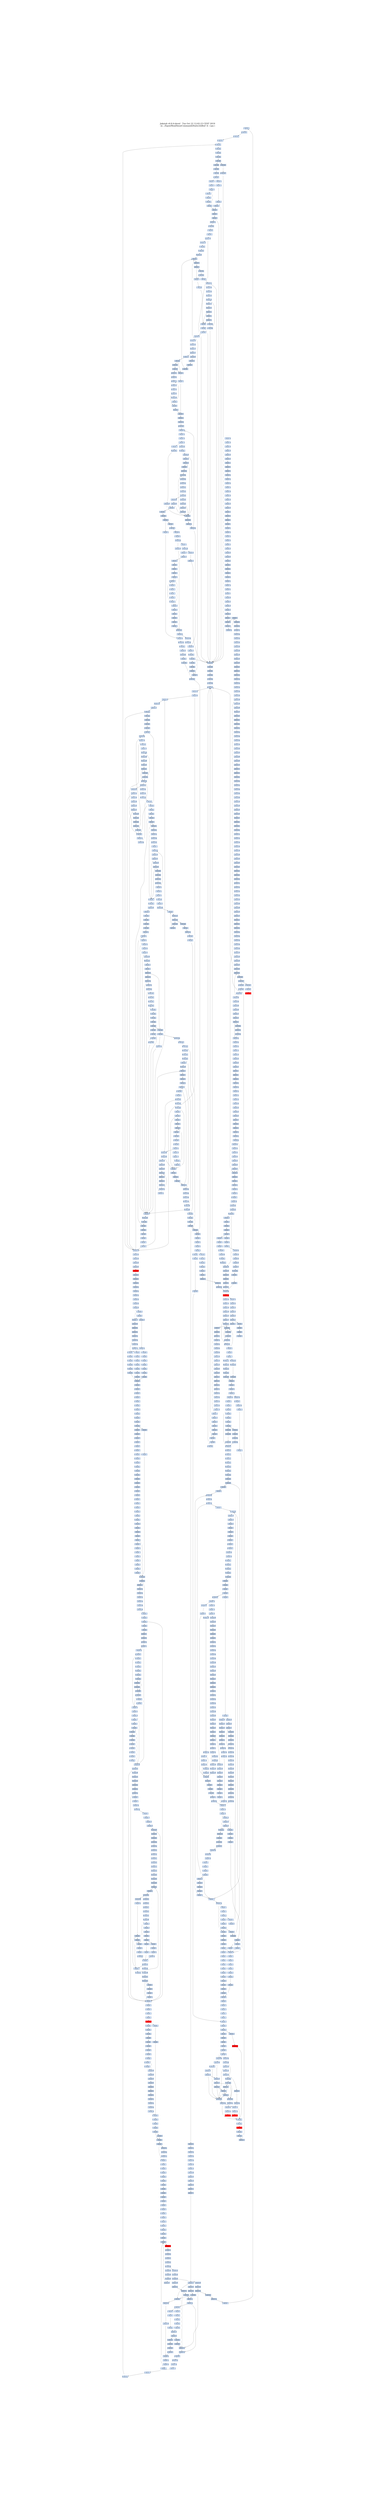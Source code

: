 digraph G {
node[shape=rectangle,style=filled,fillcolor=lightsteelblue,color=lightsteelblue]
bgcolor="transparent"
graph [label="Jakstab v0.8.4-devel   Tue Oct 22 12:02:23 CEST 2019\n-m ../Input/Real/linuxCommandsStatic/stdbuf -b --cpa i", labelloc=t, fontsize=35, pad=30]
"0x080787e8"[label="0x080787e8\n"];
"0x0807afe8"[label="0x0807afe8\n"];
"0x080787e7"[label="0x080787e7\n"];
"0x080787e5"[label="0x080787e5\n"];
"0x080787e2"[label="0x080787e2\n"];
"0x080787f0"[label="0x080787f0\n"];
"0x0807afef"[label="0x0807afef\n"];
"0x0807afec"[label="0x0807afec\n"];
"0x080787eb"[label="0x080787eb\n"];
"0x080787ea"[label="0x080787ea\n"];
"0x0807afea"[label="0x0807afea\n"];
"0x080787e9"[label="0x080787e9\n"];
"0x0807aff8"[label="0x0807aff8\n"];
"0x080787f6"[label="0x080787f6\n"];
"0x0807aff6"[label="0x0807aff6\n"];
"0x080787f4"[label="0x080787f4\n"];
"0x0807aff3"[label="0x0807aff3\n"];
"0x080787f2"[label="0x080787f2\n"];
"0x0807b000"[label="0x0807b000\n"];
"0x0807affc"[label="0x0807affc\n"];
"0x080787f9"[label="0x080787f9\n"];
"0x0807b006"[label="0x0807b006\n"];
"0x0807b004"[label="0x0807b004\n"];
"0x0807b010"[label="0x0807b010\n"];
"0x0807b009"[label="0x0807b009\n"];
"0x0807b017"[label="0x0807b017\n"];
"0x0807b015"[label="0x0807b015\n"];
"0x0807b012"[label="0x0807b012\n"];
"0x0807b020"[label="0x0807b020\n"];
"0x0807b01e"[label="0x0807b01e\n"];
"0x0807b019"[label="0x0807b019\n"];
"0x0807b028"[label="0x0807b028\n"];
"0x0807b026"[label="0x0807b026\n"];
"0x0807b024"[label="0x0807b024\n"];
"0x0807b022"[label="0x0807b022\n"];
"0x0807b030"[label="0x0807b030\n"];
"0x0807b038"[label="0x0807b038\n"];
"0x0807b036"[label="0x0807b036\n"];
"0x0807b034"[label="0x0807b034\n"];
"0x0807b032"[label="0x0807b032\n"];
"0x0807b03e"[label="0x0807b03e\n"];
"0x0807b03b"[label="0x0807b03b\n"];
"0x0807b048"[label="0x0807b048\n"];
"0x0807b046"[label="0x0807b046\n"];
"0x0807b044"[label="0x0807b044\n"];
"0x0804d844"[label="0x0804d844\n"];
"0x0807b041"[label="0x0807b041\n"];
"0x0807b050"[label="0x0807b050\n"];
"0x0804d84d"[label="0x0804d84d\n"];
"0x0807b04d"[label="0x0807b04d\n"];
"0x0807b04b"[label="0x0807b04b\n"];
"0x0804d84a"[label="0x0804d84a\n"];
"0x0804d84c"[label="0x0804d84c\n"];
"0x0807b058"[label="0x0807b058\n"];
"0x0807b056"[label="0x0807b056\n"];
"0x0804d858"[label="0x0804d858\n"];
"0x0807b053"[label="0x0807b053\n"];
"0x0804d853"[label="0x0804d853\n"];
"0x0807b060"[label="0x0807b060\n"];
"0x0804d85f"[label="0x0804d85f\n"];
"0x0804d860"[label="0x0804d860\n"];
"0x0807b05c"[label="0x0807b05c\n"];
"0x0804d859"[label="0x0804d859\n"];
"0x0807b064"[label="0x0807b064\n"];
"0x0807b06e"[label="0x0807b06e\n"];
"0x0807b06a"[label="0x0807b06a\n"];
"0x0807b076"[label="0x0807b076\n"];
"0x0807b072"[label="0x0807b072\n"];
"0x0807b080"[label="0x0807b080\n"];
"0x0807b07b"[label="0x0807b07b\n"];
"0x0807b085"[label="0x0807b085\n"];
"0x0807b083"[label="0x0807b083\n"];
"0x0807b08f"[label="0x0807b08f\n"];
"0x0807b08d"[label="0x0807b08d\n"];
"0x0807b08b"[label="0x0807b08b\n"];
"0x0807b089"[label="0x0807b089\n"];
"0x0807b096"[label="0x0807b096\n"];
"0x0807b092"[label="0x0807b092\n"];
"0x0807b09f"[label="0x0807b09f\n"];
"0x0807b09d"[label="0x0807b09d\n"];
"0x0807b0a8"[label="0x0807b0a8\n"];
"0x0807b0a5"[label="0x0807b0a5\n"];
"0x0807b0a1"[label="0x0807b0a1\n"];
"0x0807b0b0"[label="0x0807b0b0\n"];
"0x0807b0ae"[label="0x0807b0ae\n"];
"0x0807b0aa"[label="0x0807b0aa\n"];
"0x0807b0b5"[label="0x0807b0b5\n"];
"0x0809b8c0"[label="0x0809b8c0\n"];
"0x0807b0bd"[label="0x0807b0bd\n"];
"0x0807b0b9"[label="0x0807b0b9\n"];
"0x0809b8ca"[label="0x0809b8ca\n"];
"0x0807b0c6"[label="0x0807b0c6\n"];
"0x0807b0c2"[label="0x0807b0c2\n"];
"0x0809b8cf"[label="0x0809b8cf\n"];
"0x0809b8c1"[label="0x0809b8c1\n"];
"0x0807b0ce"[label="0x0807b0ce\n"];
"0x0809b8c6"[label="0x0809b8c6\n"];
"0x0807b0ca"[label="0x0807b0ca\n"];
"0x0809b8d9"[label="0x0809b8d9\n"];
"0x0807b0d6"[label="0x0807b0d6\n"];
"0x0807b0d2"[label="0x0807b0d2\n"];
"0x0809b8df"[label="0x0809b8df\n"];
"0x0807b0dd"[label="0x0807b0dd\n"];
"0x0809b8d5"[label="0x0809b8d5\n"];
"0x0807b0da"[label="0x0807b0da\n"];
"0x0809b8d7"[label="0x0809b8d7\n"];
"0x0809b8e9"[label="0x0809b8e9\n"];
"0x0809b8ee"[label="0x0809b8ee\n"];
"0x0807b0e1"[label="0x0807b0e1\n"];
"0x0809b8e1"[label="0x0809b8e1\n"];
"0x0807b0ef"[label="0x0807b0ef\n"];
"0x0809b8e4"[label="0x0809b8e4\n"];
"0x0809b8e3"[label="0x0809b8e3\n"];
"0x0809b8e8"[label="0x0809b8e8\n"];
"0x0807b0f7"[label="0x0807b0f7\n"];
"0x0807b0fc"[label="0x0807b0fc\n"];
"0x0807b107"[label="0x0807b107\n"];
"0x0807b103"[label="0x0807b103\n"];
"0x0807b101"[label="0x0807b101\n"];
"0x0807b10f"[label="0x0807b10f\n"];
"0x0804d90f"[label="0x0804d90f\n"];
"0x0807b10b"[label="0x0807b10b\n"];
"0x0804d90b"[label="0x0804d90b\n"];
"0x0807b118"[label="0x0807b118\n"];
"0x0804d917"[label="0x0804d917\n"];
"0x0807b116"[label="0x0807b116\n"];
"0x0807b114"[label="0x0807b114\n"];
"0x0804d913"[label="0x0804d913\n"];
"0x0807b111"[label="0x0807b111\n"];
"0x0804d91e"[label="0x0804d91e\n"];
"0x0804d91f"[label="0x0804d91f\n"];
"0x0807b11e"[label="0x0807b11e\n"];
"0x0804d91a"[label="0x0804d91a\n"];
"0x0807b11b"[label="0x0807b11b\n"];
"0x0807b128"[label="0x0807b128\n"];
"0x0807b126"[label="0x0807b126\n"];
"0x0804d927"[label="0x0804d927\n"];
"0x0807b124"[label="0x0807b124\n"];
"0x0807b121"[label="0x0807b121\n"];
"0x0804d924"[label="0x0804d924\n"];
"0x0807b12f"[label="0x0807b12f\n"];
"0x0804d92f"[label="0x0804d92f\n"];
"0x0804d92a"[label="0x0804d92a\n"];
"0x0807b12b"[label="0x0807b12b\n"];
"0x0804d935"[label="0x0804d935\n"];
"0x0804d931"[label="0x0804d931\n"];
"0x080a4140"[label="0x080a4140\n"];
"0x0807b132"[label="0x0807b132\n"];
"0x0804d93e"[label="0x0804d93e\n"];
"0x0804d93b"[label="0x0804d93b\n"];
"0x0807b13a"[label="0x0807b13a\n"];
"0x312d302e"[label="0x312d302e\n"];
"0x0804d946"[label="0x0804d946\n"];
"0x080a4149"[label="0x080a4149\n"];
"0x0807b146"[label="0x0807b146\n"];
"0x080a414f"[label="0x080a414f\n"];
"0x0804d941"[label="0x0804d941\n"];
"0x0804d943"[label="0x0804d943\n"];
"0x0807b141"[label="0x0807b141\n"];
"0x080a4143"[label="0x080a4143\n"];
"0x0804d94d"[label="0x0804d94d\n"];
"0x080a4144"[label="0x080a4144\n"];
"0x080a4141"[label="0x080a4141\n"];
"0x0804d150"[label="0x0804d150\n"];
"0x080a4142"[label="0x080a4142\n"];
"0x0807b14c"[label="0x0807b14c\n"];
"0x0804d949"[label="0x0804d949\n"];
"0x0807b14a"[label="0x0807b14a\n"];
"0x080a415c"[label="0x080a415c\n"];
"0x0804d956"[label="0x0804d956\n"];
"0x080a415a"[label="0x080a415a\n"];
"0x0804d958"[label="0x0804d958\n"];
"0x0804d151"[label="0x0804d151\n"];
"0x080a4160"[label="0x080a4160\n"];
"0x0804d152"[label="0x0804d152\n"];
"0x0804d953"[label="0x0804d953\n"];
"0x0807b152"[label="0x0807b152\n"];
"0x0804d153"[label="0x0804d153\n"];
"0x080a415e"[label="0x080a415e\n"];
"0x0804d154"[label="0x0804d154\n"];
"0x0804d95d"[label="0x0804d95d\n"];
"0x0807b160"[label="0x0807b160\n"];
"0x0804d15f"[label="0x0804d15f\n"];
"0x080a4152"[label="0x080a4152\n"];
"0x0804d159"[label="0x0804d159\n"];
"0x080a4156"[label="0x080a4156\n"];
"0x080a416b"[label="0x080a416b\n"];
"0x0804d165"[label="0x0804d165\n"];
"0x0807b168"[label="0x0807b168\n"];
"0x080a4169"[label="0x080a4169\n"];
"0x0804d967"[label="0x0804d967\n"];
"0x0804d167"[label="0x0804d167\n"];
"0x080a416f"[label="0x080a416f\n"];
"0x0804d963"[label="0x0804d963\n"];
"0x080a416d"[label="0x080a416d\n"];
"0x0804d96d"[label="0x0804d96d\n"];
"0x080a4163"[label="0x080a4163\n"];
"0x0804d170"[label="0x0804d170\n"];
"0x0807b16d"[label="0x0807b16d\n"];
"0x080a4167"[label="0x080a4167\n"];
"0x0804d96a"[label="0x0804d96a\n"];
"0x0804d16a"[label="0x0804d16a\n"];
"0x0804d176"[label="0x0804d176\n"];
"0x080a4179"[label="0x080a4179\n"];
"0x0804d178"[label="0x0804d178\n"];
"0x0804d972"[label="0x0804d972\n"];
"0x080a417e"[label="0x080a417e\n"];
"0x0807b171"[label="0x0807b171\n"];
"0x0807b180"[label="0x0807b180\n"];
"0x080a4171"[label="0x080a4171\n"];
"0x0804d17f"[label="0x0804d17f\n"];
"0x080a4177"[label="0x080a4177\n"];
"0x0804d17a"[label="0x0804d17a\n"];
"0x0807b187"[label="0x0807b187\n"];
"0x0804d186"[label="0x0804d186\n"];
"0x080a418a"[label="0x080a418a\n"];
"0x0804d181"[label="0x0804d181\n"];
"0x080a4190"[label="0x080a4190\n"];
"0x0807b183"[label="0x0807b183\n"];
"0x080a418d"[label="0x080a418d\n"];
"0x0807b182"[label="0x0807b182\n"];
"0x0807b181"[label="0x0807b181\n"];
"0x0804d184"[label="0x0804d184\n"];
"0x080a4184"[label="0x080a4184\n"];
"0x080a4181"[label="0x080a4181\n"];
"0x0804d18f"[label="0x0804d18f\n"];
"0x0804d189"[label="0x0804d189\n"];
"0x080a4186"[label="0x080a4186\n"];
"0x0804d18c"[label="0x0804d18c\n"];
"0x0804d195"[label="0x0804d195\n"];
"0x080a419c"[label="0x080a419c\n"];
"0x080a419a"[label="0x080a419a\n"];
"0x0804d198"[label="0x0804d198\n"];
"0x0804d192"[label="0x0804d192\n"];
"0x080a419e"[label="0x080a419e\n"];
"0x0804d19f"[label="0x0804d19f\n"];
"0x080a4192"[label="0x080a4192\n"];
"0x080a4198"[label="0x080a4198\n"];
"0x0804d19a"[label="0x0804d19a\n"];
"0x0804d19c"[label="0x0804d19c\n"];
"0x080a4196"[label="0x080a4196\n"];
"0x080a41ab"[label="0x080a41ab\n"];
"0x080a41ac"[label="0x080a41ac\n"];
"0x0804d1a6"[label="0x0804d1a6\n"];
"0x080a41a9"[label="0x080a41a9\n"];
"0x080a41af"[label="0x080a41af\n"];
"0x080a41b0"[label="0x080a41b0\n"];
"0x0804d1a2"[label="0x0804d1a2\n"];
"0x080a41ad"[label="0x080a41ad\n"];
"0x080a41ae"[label="0x080a41ae\n"];
"0x0804d1a4"[label="0x0804d1a4\n"];
"0x080a41a4"[label="0x080a41a4\n"];
"0x0804d1af"[label="0x0804d1af\n"];
"0x080a41a2"[label="0x080a41a2\n"];
"0x080a41a7"[label="0x080a41a7\n"];
"0x0804d1a9"[label="0x0804d1a9\n"];
"0x080a41ba"[label="0x080a41ba\n"];
"0x0804d1b8"[label="0x0804d1b8\n"];
"0x080a41bf"[label="0x080a41bf\n"];
"0x0804d1b1"[label="0x0804d1b1\n"];
"0x0804d1bd"[label="0x0804d1bd\n"];
"0x0804d1bf"[label="0x0804d1bf\n"];
"0x080a41b2"[label="0x080a41b2\n"];
"0x0804d1ba"[label="0x0804d1ba\n"];
"0x080a41cc"[label="0x080a41cc\n"];
"0x0804d1c8"[label="0x0804d1c8\n"];
"0x080a41ca"[label="0x080a41ca\n"];
"0x0804d1c2"[label="0x0804d1c2\n"];
"0x080a41d0"[label="0x080a41d0\n"];
"0x0804d1ce"[label="0x0804d1ce\n"];
"0x080a41c8"[label="0x080a41c8\n"];
"0x080a41c5"[label="0x080a41c5\n"];
"0x0804d1cc"[label="0x0804d1cc\n"];
"0x0804d1d5"[label="0x0804d1d5\n"];
"0x080a41dc"[label="0x080a41dc\n"];
"0x0804d1d7"[label="0x0804d1d7\n"];
"0x080a41da"[label="0x080a41da\n"];
"0x080a41e0"[label="0x080a41e0\n"];
"0x0804d1d3"[label="0x0804d1d3\n"];
"0x0804d1dd"[label="0x0804d1dd\n"];
"0x080a41d4"[label="0x080a41d4\n"];
"0x0804d1e0"[label="0x0804d1e0\n"];
"0x080a41d7"[label="0x080a41d7\n"];
"0x0804d1da"[label="0x0804d1da\n"];
"0x0804d1e6"[label="0x0804d1e6\n"];
"0x080a41e9"[label="0x080a41e9\n"];
"0x080a41f0"[label="0x080a41f0\n"];
"0x0804d1e3"[label="0x0804d1e3\n"];
"0x080a41e6"[label="0x080a41e6\n"];
"0x0804d1ec"[label="0x0804d1ec\n"];
"0x080a41fc"[label="0x080a41fc\n"];
"0x0804d1f7"[label="0x0804d1f7\n"];
"0x080a41f9"[label="0x080a41f9\n"];
"0x0804d1f2"[label="0x0804d1f2\n"];
"0x080a41fd"[label="0x080a41fd\n"];
"0x0804d1f4"[label="0x0804d1f4\n"];
"0x080a41f3"[label="0x080a41f3\n"];
"0x0807b200"[label="0x0807b200\n"];
"0x0804d1ff"[label="0x0804d1ff\n"];
"0x0804d1f9"[label="0x0804d1f9\n"];
"0x080a41f7"[label="0x080a41f7\n"];
"0x0804d1fc"[label="0x0804d1fc\n"];
"0x0804d205"[label="0x0804d205\n"];
"0x080a4209"[label="0x080a4209\n"];
"0x0807b204"[label="0x0807b204\n"];
"0x0807b203"[label="0x0807b203\n"];
"0x080a420d"[label="0x080a420d\n"];
"0x0807b202"[label="0x0807b202\n"];
"0x0807b201"[label="0x0807b201\n"];
"0x080a4203"[label="0x080a4203\n"];
"0x0807b20f"[label="0x0807b20f\n"];
"0x0804d20f"[label="0x0804d20f\n"];
"0x080a4201"[label="0x080a4201\n"];
"0x080a4207"[label="0x080a4207\n"];
"0x0804d209"[label="0x0804d209\n"];
"0x0807b209"[label="0x0807b209\n"];
"0x080a421b"[label="0x080a421b\n"];
"0x0804d216"[label="0x0804d216\n"];
"0x0804d218"[label="0x0804d218\n"];
"0x080a421f"[label="0x080a421f\n"];
"0x0807b212"[label="0x0807b212\n"];
"0x080a421d"[label="0x080a421d\n"];
"0x0804d214"[label="0x0804d214\n"];
"0x080a4213"[label="0x080a4213\n"];
"0x080a4211"[label="0x080a4211\n"];
"0x0807b21d"[label="0x0807b21d\n"];
"0x080a4212"[label="0x080a4212\n"];
"0x080a4218"[label="0x080a4218\n"];
"0x0804d21a"[label="0x0804d21a\n"];
"0x0804d21c"[label="0x0804d21c\n"];
"0x0807b219"[label="0x0807b219\n"];
"0x0804d225"[label="0x0804d225\n"];
"0x0807b227"[label="0x0807b227\n"];
"0x0804d227"[label="0x0804d227\n"];
"0x080a422a"[label="0x080a422a\n"];
"0x080a422f"[label="0x080a422f\n"];
"0x0804d222"[label="0x0804d222\n"];
"0x0807b223"[label="0x0807b223\n"];
"0x080a4221"[label="0x080a4221\n"];
"0x0804d22f"[label="0x0804d22f\n"];
"0x0807b22d"[label="0x0807b22d\n"];
"0x0807b22b"[label="0x0807b22b\n"];
"0x080a4225"[label="0x080a4225\n"];
"0x0804d22c"[label="0x0804d22c\n"];
"0x0807b229"[label="0x0807b229\n"];
"0x0804d235"[label="0x0804d235\n"];
"0x0804d237"[label="0x0804d237\n"];
"0x0804d232"[label="0x0804d232\n"];
"0x0807b233"[label="0x0807b233\n"];
"0x080a4240"[label="0x080a4240\n"];
"0x0807b23f"[label="0x0807b23f\n"];
"0x0804d23f"[label="0x0804d23f\n"];
"0x080a4231"[label="0x080a4231\n"];
"0x0804d239"[label="0x0804d239\n"];
"0x080a4237"[label="0x080a4237\n"];
"0x0807b239"[label="0x0807b239\n"];
"0x080a424b"[label="0x080a424b\n"];
"0x0807b247"[label="0x0807b247\n"];
"0x0807b245"[label="0x0807b245\n"];
"0x0804d248"[label="0x0804d248\n"];
"0x080a4250"[label="0x080a4250\n"];
"0x0804d243"[label="0x0804d243\n"];
"0x080a424d"[label="0x080a424d\n"];
"0x080a4244"[label="0x080a4244\n"];
"0x080a4242"[label="0x080a4242\n"];
"0x0807b24b"[label="0x0807b24b\n"];
"0x080a4248"[label="0x080a4248\n"];
"0x0804d24c"[label="0x0804d24c\n"];
"0x080a425c"[label="0x080a425c\n"];
"0x0807b255"[label="0x0807b255\n"];
"0x080a425a"[label="0x080a425a\n"];
"0x080a4260"[label="0x080a4260\n"];
"0x0807b251"[label="0x0807b251\n"];
"0x0804d254"[label="0x0804d254\n"];
"0x080a425e"[label="0x080a425e\n"];
"0x080a4253"[label="0x080a4253\n"];
"0x0807b25f"[label="0x0807b25f\n"];
"0x080a4257"[label="0x080a4257\n"];
"0x0807b25b"[label="0x0807b25b\n"];
"0x080a4255"[label="0x080a4255\n"];
"0x0804d25c"[label="0x0804d25c\n"];
"0x0807b259"[label="0x0807b259\n"];
"0x080a426b"[label="0x080a426b\n"];
"0x0807b267"[label="0x0807b267\n"];
"0x0807b265"[label="0x0807b265\n"];
"0x0804d261"[label="0x0804d261\n"];
"0x080a426f"[label="0x080a426f\n"];
"0x080a4264"[label="0x080a4264\n"];
"0x0807b26d"[label="0x0807b26d\n"];
"0x0804d269"[label="0x0804d269\n"];
"0x080a4268"[label="0x080a4268\n"];
"0x0807b269"[label="0x0807b269\n"];
"0x0807b277"[label="0x0807b277\n"];
"0x080a427c"[label="0x080a427c\n"];
"0x0807b273"[label="0x0807b273\n"];
"0x0804d274"[label="0x0804d274\n"];
"0x080a427e"[label="0x080a427e\n"];
"0x080a4271"[label="0x080a4271\n"];
"0x0807b27d"[label="0x0807b27d\n"];
"0x080a4277"[label="0x080a4277\n"];
"0x0804d27b"[label="0x0804d27b\n"];
"0x0807b288"[label="0x0807b288\n"];
"0x0804d286"[label="0x0804d286\n"];
"0x080a4289"[label="0x080a4289\n"];
"0x080a4290"[label="0x080a4290\n"];
"0x0807b281"[label="0x0807b281\n"];
"0x0807b290"[label="0x0807b290\n"];
"0x080a4284"[label="0x080a4284\n"];
"0x080a4281"[label="0x080a4281\n"];
"0x0804d290"[label="0x0804d290\n"];
"0x0807b28c"[label="0x0807b28c\n"];
"0x0804d289"[label="0x0804d289\n"];
"0x0804d28b"[label="0x0804d28b\n"];
"0x080a4286"[label="0x080a4286\n"];
"0x080a429b"[label="0x080a429b\n"];
"0x0804d295"[label="0x0804d295\n"];
"0x0804d297"[label="0x0804d297\n"];
"0x0807b296"[label="0x0807b296\n"];
"0x080a42a0"[label="0x080a42a0\n"];
"0x080a4293"[label="0x080a4293\n"];
"0x0804d29f"[label="0x0804d29f\n"];
"0x0804d299"[label="0x0804d299\n"];
"0x080a4298"[label="0x080a4298\n"];
"0x0807b29b"[label="0x0807b29b\n"];
"0x0804d29c"[label="0x0804d29c\n"];
"0x080a4296"[label="0x080a4296\n"];
"0x0807b2a7"[label="0x0807b2a7\n"];
"0x0804d2a8"[label="0x0804d2a8\n"];
"0x0807b2a5"[label="0x0807b2a5\n"];
"0x0804d2a1"[label="0x0804d2a1\n"];
"0x080a42b0"[label="0x080a42b0\n"];
"0x0807b2a1"[label="0x0807b2a1\n"];
"0x0804d2a4"[label="0x0804d2a4\n"];
"0x080a42a3"[label="0x080a42a3\n"];
"0x0807b2af"[label="0x0807b2af\n"];
"0x0804d2af"[label="0x0804d2af\n"];
"0x080a42a8"[label="0x080a42a8\n"];
"0x0807b2ab"[label="0x0807b2ab\n"];
"0x0804d2ac"[label="0x0804d2ac\n"];
"0x0804d2b5"[label="0x0804d2b5\n"];
"0x0807b2b7"[label="0x0807b2b7\n"];
"0x0804d2b8"[label="0x0804d2b8\n"];
"0x080a42be"[label="0x080a42be\n"];
"0x0807b2b1"[label="0x0807b2b1\n"];
"0x0804d2be"[label="0x0804d2be\n"];
"0x080a42b4"[label="0x080a42b4\n"];
"0x0807b2bb"[label="0x0807b2bb\n"];
"0x0804d2bb"[label="0x0804d2bb\n"];
"0x080a42b6"[label="0x080a42b6\n"];
"0x0804dac5"[label="0x0804dac5\n"];
"0x080a42cb"[label="0x080a42cb\n"];
"0x0804d2c6"[label="0x0804d2c6\n"];
"0x080a42c9"[label="0x080a42c9\n"];
"0x0807b2c5"[label="0x0807b2c5\n"];
"0x0804c2c8"[label="0x0804c2c8\n"];
"0x0804d2c1"[label="0x0804d2c1\n"];
"0x0804dac2"[label="0x0804dac2\n"];
"0x080a42ce"[label="0x080a42ce\n"];
"0x0804d2c4"[label="0x0804d2c4\n"];
"0x0807b2c1"[label="0x0807b2c1\n"];
"0x080a42c3"[label="0x080a42c3\n"];
"0x0807b2cd"[label="0x0807b2cd\n"];
"0x0804d2c9"[label="0x0804d2c9\n"];
"0x0807b2cb"[label="0x0807b2cb\n"];
"0x0804c2cb"[label="0x0804c2cb\n"];
"0x0804d2cc"[label="0x0804d2cc\n"];
"0x0807b2c9"[label="0x0807b2c9\n"];
"0x080a42db"[label="0x080a42db\n"];
"0x0804d2d6"[label="0x0804d2d6\n"];
"0x0807b2d7"[label="0x0807b2d7\n"];
"0x080a42d9"[label="0x080a42d9\n"];
"0x080a42da"[label="0x080a42da\n"];
"0x0804d2d1"[label="0x0804d2d1\n"];
"0x080a42e0"[label="0x080a42e0\n"];
"0x0807b2d3"[label="0x0807b2d3\n"];
"0x0804d2d4"[label="0x0804d2d4\n"];
"0x0807b2e0"[label="0x0807b2e0\n"];
"0x080a42d3"[label="0x080a42d3\n"];
"0x080a42d1"[label="0x080a42d1\n"];
"0x0804d2e0"[label="0x0804d2e0\n"];
"0x0804d2d9"[label="0x0804d2d9\n"];
"0x0807b2db"[label="0x0807b2db\n"];
"0x080a42d8"[label="0x080a42d8\n"];
"0x080a42d5"[label="0x080a42d5\n"];
"0x080a42d6"[label="0x080a42d6\n"];
"0x0804d2e5"[label="0x0804d2e5\n"];
"0x080a42ec"[label="0x080a42ec\n"];
"0x080a42ea"[label="0x080a42ea\n"];
"0x0807b2e4"[label="0x0807b2e4\n"];
"0x080a42f0"[label="0x080a42f0\n"];
"0x0804d2e2"[label="0x0804d2e2\n"];
"0x0804d2ed"[label="0x0804d2ed\n"];
"0x080a42e4"[label="0x080a42e4\n"];
"0x0807b2ed"[label="0x0807b2ed\n"];
"0x0804d2f0"[label="0x0804d2f0\n"];
"0x0804d2e9"[label="0x0804d2e9\n"];
"0x080a42e7"[label="0x080a42e7\n"];
"0x0807b2e9"[label="0x0807b2e9\n"];
"0x0807b2f8"[label="0x0807b2f8\n"];
"0x080a42fb"[label="0x080a42fb\n"];
"0x0807b2f3"[label="0x0807b2f3\n"];
"0x080a4300"[label="0x080a4300\n"];
"0x0804d2f2"[label="0x0804d2f2\n"];
"0x0804d300"[label="0x0804d300\n"];
"0x0807b2fd"[label="0x0807b2fd\n"];
"0x0804d2f9"[label="0x0804d2f9\n"];
"0x080a42f8"[label="0x080a42f8\n"];
"0x0807b307"[label="0x0807b307\n"];
"0x0804d306"[label="0x0804d306\n"];
"0x0807b302"[label="0x0807b302\n"];
"0x080a430d"[label="0x080a430d\n"];
"0x0804d304"[label="0x0804d304\n"];
"0x0804d30d"[label="0x0804d30d\n"];
"0x0804d310"[label="0x0804d310\n"];
"0x0807b30d"[label="0x0807b30d\n"];
"0x080a4308"[label="0x080a4308\n"];
"0x0807b309"[label="0x0807b309\n"];
"0x0804d316"[label="0x0804d316\n"];
"0x0807b317"[label="0x0807b317\n"];
"0x080aeb20"[label="0x080aeb20\n"];
"0x0804d313"[label="0x0804d313\n"];
"0x0807b312"[label="0x0807b312\n"];
"0x0804d31d"[label="0x0804d31d\n"];
"0x0804d31e"[label="0x0804d31e\n"];
"0x0804d31f"[label="0x0804d31f\n"];
"0x0804d320"[label="0x0804d320\n",fillcolor="red"];
"0x0807b31c"[label="0x0807b31c\n"];
"0x0804d31c"[label="0x0804d31c\n"];
"0x080aeb2b"[label="0x080aeb2b\n"];
"0x0804d327"[label="0x0804d327\n"];
"0x0807b325"[label="0x0807b325\n"];
"0x080aeb2f"[label="0x080aeb2f\n"];
"0x0804d321"[label="0x0804d321\n"];
"0x0804d324"[label="0x0804d324\n"];
"0x0807b321"[label="0x0807b321\n"];
"0x0807b330"[label="0x0807b330\n"];
"0x080aeb23"[label="0x080aeb23\n"];
"0x080aeb24"[label="0x080aeb24\n"];
"0x080aeb21"[label="0x080aeb21\n"];
"0x0804d32f"[label="0x0804d32f\n"];
"0x080aeb22"[label="0x080aeb22\n"];
"0x080aeb27"[label="0x080aeb27\n"];
"0x0807b32b"[label="0x0807b32b\n"];
"0x0804d32a"[label="0x0804d32a\n"];
"0x0804d32c"[label="0x0804d32c\n"];
"0x080aeb3b"[label="0x080aeb3b\n"];
"0x080aeb39"[label="0x080aeb39\n"];
"0x0807b335"[label="0x0807b335\n"];
"0x0804d338"[label="0x0804d338\n"];
"0x0804d331"[label="0x0804d331\n"];
"0x080aeb3d"[label="0x080aeb3d\n"];
"0x0804d333"[label="0x0804d333\n"];
"0x080aeb33"[label="0x080aeb33\n"];
"0x0807b33f"[label="0x0807b33f\n"];
"0x0804d33e"[label="0x0804d33e\n"];
"0x080aeb37"[label="0x080aeb37\n"];
"0x0807b33b"[label="0x0807b33b\n"];
"0x0807b339"[label="0x0807b339\n"];
"0x0807b347"[label="0x0807b347\n"];
"0x080aeb49"[label="0x080aeb49\n"];
"0x0807b345"[label="0x0807b345\n"];
"0x080aeb50"[label="0x080aeb50\n"];
"0x0804d343"[label="0x0804d343\n"];
"0x0807b341"[label="0x0807b341\n"];
"0x080aeb4e"[label="0x080aeb4e\n"];
"0x0807b350"[label="0x0807b350\n"];
"0x080aeb43"[label="0x080aeb43\n"];
"0x0804d34e"[label="0x0804d34e\n"];
"0x0804d350"[label="0x0804d350\n"];
"0x0804d349"[label="0x0804d349\n"];
"0x080aeb47"[label="0x080aeb47\n"];
"0x080aeb45"[label="0x080aeb45\n"];
"0x0804d34b"[label="0x0804d34b\n"];
"0x0807b349"[label="0x0807b349\n"];
"0x0807b358"[label="0x0807b358\n"];
"0x080aeb5c"[label="0x080aeb5c\n"];
"0x0804d357"[label="0x0804d357\n"];
"0x0807b356"[label="0x0807b356\n"];
"0x080aeb5a"[label="0x080aeb5a\n"];
"0x0807b353"[label="0x0807b353\n"];
"0x080aeb60"[label="0x080aeb60\n"];
"0x0804d353"[label="0x0804d353\n"];
"0x080aeb5e"[label="0x080aeb5e\n"];
"0x0807b35f"[label="0x0807b35f\n"];
"0x080aeb54"[label="0x080aeb54\n"];
"0x080aeb52"[label="0x080aeb52\n"];
"0x080aeb58"[label="0x080aeb58\n"];
"0x0804d35a"[label="0x0804d35a\n"];
"0x080aeb56"[label="0x080aeb56\n"];
"0x0804d35c"[label="0x0804d35c\n"];
"0x0804d365"[label="0x0804d365\n"];
"0x080aeb6b"[label="0x080aeb6b\n"];
"0x080aeb69"[label="0x080aeb69\n"];
"0x0804d368"[label="0x0804d368\n"];
"0x080aeb6a"[label="0x080aeb6a\n"];
"0x0804d362"[label="0x0804d362\n"];
"0x080aeb70"[label="0x080aeb70\n"];
"0x0807b361"[label="0x0807b361\n",fillcolor="red"];
"0x0807ab70"[label="0x0807ab70\n"];
"0x080aeb64"[label="0x080aeb64\n"];
"0x0804d36f"[label="0x0804d36f\n"];
"0x080aeb62"[label="0x080aeb62\n"];
"0x080aeb67"[label="0x080aeb67\n"];
"0x0804d36a"[label="0x0804d36a\n"];
"0x080aeb68"[label="0x080aeb68\n"];
"0x0807ab78"[label="0x0807ab78\n"];
"0x0807ab76"[label="0x0807ab76\n"];
"0x080aeb7a"[label="0x080aeb7a\n"];
"0x080aeb80"[label="0x080aeb80\n"];
"0x0807ab73"[label="0x0807ab73\n"];
"0x0804d374"[label="0x0804d374\n"];
"0x0804d37d"[label="0x0804d37d\n"];
"0x080aeb74"[label="0x080aeb74\n"];
"0x0807ab7e"[label="0x0807ab7e\n"];
"0x080aeb72"[label="0x080aeb72\n"];
"0x0807ab7c"[label="0x0807ab7c\n"];
"0x080aeb77"[label="0x080aeb77\n"];
"0x0807ab7b"[label="0x0807ab7b\n"];
"0x0804d37a"[label="0x0804d37a\n"];
"0x0807ab88"[label="0x0807ab88\n"];
"0x080aeb8b"[label="0x080aeb8b\n"];
"0x080aeb89"[label="0x080aeb89\n"];
"0x0807ab85"[label="0x0807ab85\n"];
"0x080aeb8f"[label="0x080aeb8f\n"];
"0x0807ab83"[label="0x0807ab83\n"];
"0x0804d383"[label="0x0804d383\n"];
"0x0807ab81"[label="0x0807ab81\n"];
"0x0807b390"[label="0x0807b390\n"];
"0x0807ab8f"[label="0x0807ab8f\n"];
"0x0804d38e"[label="0x0804d38e\n"];
"0x0807b38e"[label="0x0807b38e\n"];
"0x0807ab8d"[label="0x0807ab8d\n"];
"0x080aeb82"[label="0x080aeb82\n"];
"0x0804d389"[label="0x0804d389\n"];
"0x080aeb87"[label="0x080aeb87\n"];
"0x0807b38b"[label="0x0807b38b\n"];
"0x0807ab8a"[label="0x0807ab8a\n"];
"0x0804d38c"[label="0x0804d38c\n"];
"0x080aeb9b"[label="0x080aeb9b\n"];
"0x08054396"[label="0x08054396\n"];
"0x0807b398"[label="0x0807b398\n"];
"0x0807ab98"[label="0x0807ab98\n"];
"0x080aeb99"[label="0x080aeb99\n"];
"0x0807b394"[label="0x0807b394\n"];
"0x0804d391"[label="0x0804d391\n"];
"0x0807b392"[label="0x0807b392\n"];
"0x080aeb9d"[label="0x080aeb9d\n"];
"0x0807ab92"[label="0x0807ab92\n"];
"0x0807ab91"[label="0x0807ab91\n"];
"0x0804d394"[label="0x0804d394\n"];
"0x08054393"[label="0x08054393\n"];
"0x080aeb93"[label="0x080aeb93\n"];
"0x0804d39d"[label="0x0804d39d\n"];
"0x0807ab9f"[label="0x0807ab9f\n"];
"0x080aeb91"[label="0x080aeb91\n"];
"0x0804d3a0"[label="0x0804d3a0\n"];
"0x0807ab9d"[label="0x0807ab9d\n"];
"0x0807b39d"[label="0x0807b39d\n"];
"0x0807ab9b"[label="0x0807ab9b\n"];
"0x0804d39a"[label="0x0804d39a\n"];
"0x080aeb95"[label="0x080aeb95\n"];
"0x080aebab"[label="0x080aebab\n"];
"0x0804d3a5"[label="0x0804d3a5\n"];
"0x0807aba7"[label="0x0807aba7\n"];
"0x080aeba9"[label="0x080aeba9\n"];
"0x0807b3a5"[label="0x0807b3a5\n"];
"0x080aebaf"[label="0x080aebaf\n"];
"0x0807aba4"[label="0x0807aba4\n"];
"0x0807b3a3"[label="0x0807b3a3\n"];
"0x0807aba2"[label="0x0807aba2\n"];
"0x0807b3a1"[label="0x0807b3a1\n"];
"0x0807abb0"[label="0x0807abb0\n"];
"0x080aeba3"[label="0x080aeba3\n"];
"0x0807b3b0"[label="0x0807b3b0\n"];
"0x0804d3ae"[label="0x0804d3ae\n"];
"0x0807abae"[label="0x0807abae\n"];
"0x080aeba1"[label="0x080aeba1\n"];
"0x080aeba7"[label="0x080aeba7\n"];
"0x0807b3ab"[label="0x0807b3ab\n"];
"0x0807abab"[label="0x0807abab\n"];
"0x080aeba5"[label="0x080aeba5\n"];
"0x0804d3ac"[label="0x0804d3ac\n"];
"0x0807aba9"[label="0x0807aba9\n"];
"0x080aebbb"[label="0x080aebbb\n"];
"0x080aebb9"[label="0x080aebb9\n"];
"0x0807abb6"[label="0x0807abb6\n"];
"0x0804d3b1"[label="0x0804d3b1\n"];
"0x080aebbf"[label="0x080aebbf\n"];
"0x0807abb3"[label="0x0807abb3\n"];
"0x0807abc0"[label="0x0807abc0\n"];
"0x080aebb3"[label="0x080aebb3\n"];
"0x080aebb1"[label="0x080aebb1\n"];
"0x0804d3c0"[label="0x0804d3c0\n"];
"0x0807b3bc"[label="0x0807b3bc\n"];
"0x080aebb7"[label="0x080aebb7\n"];
"0x0807abbb"[label="0x0807abbb\n",fillcolor="red"];
"0x080aebb5"[label="0x080aebb5\n"];
"0x0807abba"[label="0x0807abba\n"];
"0x0804d3c5"[label="0x0804d3c5\n"];
"0x0807abc8"[label="0x0807abc8\n"];
"0x080aebcb"[label="0x080aebcb\n"];
"0x080aebc9"[label="0x080aebc9\n"];
"0x080aebcf"[label="0x080aebcf\n"];
"0x0807abc3"[label="0x0807abc3\n",fillcolor="red"];
"0x080aebcd"[label="0x080aebcd\n"];
"0x0807b3c1"[label="0x0807b3c1\n"];
"0x0804d3cd"[label="0x0804d3cd\n"];
"0x0807abd0"[label="0x0807abd0\n"];
"0x080aebc3"[label="0x080aebc3\n"];
"0x0807abcf"[label="0x0807abcf\n"];
"0x080aebc1"[label="0x080aebc1\n"];
"0x0804d3d0"[label="0x0804d3d0\n"];
"0x0807abcd"[label="0x0807abcd\n"];
"0x0807b3cd"[label="0x0807b3cd\n"];
"0x080aebc7"[label="0x080aebc7\n"];
"0x0804d3ca"[label="0x0804d3ca\n"];
"0x0807abca"[label="0x0807abca\n"];
"0x0804d3cb"[label="0x0804d3cb\n"];
"0x0804d3cc"[label="0x0804d3cc\n"];
"0x0804d3d6"[label="0x0804d3d6\n"];
"0x080aebdc"[label="0x080aebdc\n"];
"0x080aebda"[label="0x080aebda\n"];
"0x0807b3d2"[label="0x0807b3d2\n"];
"0x080aebde"[label="0x080aebde\n"];
"0x0807abe0"[label="0x0807abe0\n"];
"0x080aebd3"[label="0x080aebd3\n"];
"0x0804d3de"[label="0x0804d3de\n"];
"0x0807b3de"[label="0x0807b3de\n"];
"0x080aebd1"[label="0x080aebd1\n"];
"0x080aebd7"[label="0x080aebd7\n"];
"0x0804d3da"[label="0x0804d3da\n"];
"0x080aebd5"[label="0x080aebd5\n"];
"0x0804d3dc"[label="0x0804d3dc\n"];
"0x0807abe6"[label="0x0807abe6\n"];
"0x0807b3e3"[label="0x0807b3e3\n"];
"0x0807abe3"[label="0x0807abe3\n"];
"0x080aebf0"[label="0x080aebf0\n"];
"0x0809b3f0"[label="0x0809b3f0\n"];
"0x0807abe1"[label="0x0807abe1\n"];
"0x0804d3ed"[label="0x0804d3ed\n"];
"0x0807abf0"[label="0x0807abf0\n"];
"0x080aebe3"[label="0x080aebe3\n"];
"0x080aebe4"[label="0x080aebe4\n"];
"0x0807b3ef"[label="0x0807b3ef\n"];
"0x080aebe1"[label="0x080aebe1\n"];
"0x080aebe2"[label="0x080aebe2\n"];
"0x0804d3e9"[label="0x0804d3e9\n"];
"0x0807abec"[label="0x0807abec\n"];
"0x0807abea"[label="0x0807abea\n"];
"0x080aebe5"[label="0x080aebe5\n"];
"0x080aebfb"[label="0x080aebfb\n"];
"0x0807abf7"[label="0x0807abf7\n"];
"0x080aebfc"[label="0x080aebfc\n"];
"0x080aebf9"[label="0x080aebf9\n"];
"0x0804d3f8"[label="0x0804d3f8\n"];
"0x080aebfa"[label="0x080aebfa\n"];
"0x0807b3f4"[label="0x0807b3f4\n"];
"0x080aec00"[label="0x080aec00\n"];
"0x080aebfd"[label="0x080aebfd\n"];
"0x0804d3f3"[label="0x0804d3f3\n"];
"0x0807abf2"[label="0x0807abf2\n"];
"0x0807ac00"[label="0x0807ac00\n"];
"0x080aebf4"[label="0x080aebf4\n"];
"0x0804d3ff"[label="0x0804d3ff\n"];
"0x080aebf2"[label="0x080aebf2\n"];
"0x0807abfb"[label="0x0807abfb\n",fillcolor="red"];
"0x0809b3f5"[label="0x0809b3f5\n"];
"0x0807abfa"[label="0x0807abfa\n"];
"0x080aebf6"[label="0x080aebf6\n"];
"0x0804d406"[label="0x0804d406\n"];
"0x0807ac06"[label="0x0807ac06\n"];
"0x080aec0a"[label="0x080aec0a\n"];
"0x0807ac05"[label="0x0807ac05\n"];
"0x080aec0f"[label="0x080aec0f\n"];
"0x0807b404"[label="0x0807b404\n"];
"0x080aec10"[label="0x080aec10\n"];
"0x0807ac03"[label="0x0807ac03\n"];
"0x080aec0d"[label="0x080aec0d\n"];
"0x080aec0e"[label="0x080aec0e\n"];
"0x080aec04"[label="0x080aec04\n"];
"0x0807ac0f"[label="0x0807ac0f\n"];
"0x080aec02"[label="0x080aec02\n"];
"0x080aec08"[label="0x080aec08\n"];
"0x0807ac0b"[label="0x0807ac0b\n"];
"0x0807b409"[label="0x0807b409\n"];
"0x080aec06"[label="0x080aec06\n"];
"0x0804d40c"[label="0x0804d40c\n"];
"0x080aec1c"[label="0x080aec1c\n"];
"0x0807ac16"[label="0x0807ac16\n"];
"0x08049c17"[label="0x08049c17\n",fillcolor="red"];
"0x0804d417"[label="0x0804d417\n"];
"0x080aec1a"[label="0x080aec1a\n"];
"0x080aec20"[label="0x080aec20\n"];
"0x0807ac13"[label="0x0807ac13\n"];
"0x0804d413"[label="0x0804d413\n"];
"0x080aec1e"[label="0x080aec1e\n"];
"0x08049c14"[label="0x08049c14\n"];
"0x080aec11"[label="0x080aec11\n"];
"0x0807b41e"[label="0x0807b41e\n"];
"0x0804d41f"[label="0x0804d41f\n"];
"0x0807ac1c"[label="0x0807ac1c\n"];
"0x0804d419"[label="0x0804d419\n"];
"0x080aec18"[label="0x080aec18\n"];
"0x0807ac1a"[label="0x0807ac1a\n"];
"0x0807b419"[label="0x0807b419\n"];
"0x0804d427"[label="0x0804d427\n"];
"0x0807ac25"[label="0x0807ac25\n",fillcolor="red"];
"0x0807ac24"[label="0x0807ac24\n"];
"0x0804d421"[label="0x0804d421\n"];
"0x080aec30"[label="0x080aec30\n"];
"0x0804d424"[label="0x0804d424\n"];
"0x0807ac21"[label="0x0807ac21\n"];
"0x0804d42e"[label="0x0804d42e\n"];
"0x0804d42f"[label="0x0804d42f\n"];
"0x080aec22"[label="0x080aec22\n"];
"0x0807b42c"[label="0x0807b42c\n"];
"0x080aec27"[label="0x080aec27\n"];
"0x0804d429"[label="0x0804d429\n"];
"0x0804d42b"[label="0x0804d42b\n"];
"0x0804d437"[label="0x0804d437\n"];
"0x0807b431"[label="0x0807b431\n"];
"0x0804d434"[label="0x0804d434\n"];
"0x080aec34"[label="0x080aec34\n"];
"0x0807b43d"[label="0x0807b43d\n"];
"0x080aec32"[label="0x080aec32\n"];
"0x0804d43b"[label="0x0804d43b\n"];
"0x0804d446"[label="0x0804d446\n"];
"0x0804d441"[label="0x0804d441\n"];
"0x0807b442"[label="0x0807b442\n"];
"0x0804d444"[label="0x0804d444\n"];
"0x0807ac50"[label="0x0807ac50\n"];
"0x0804d44e"[label="0x0804d44e\n"];
"0x0807b44e"[label="0x0807b44e\n"];
"0x0804d450"[label="0x0804d450\n"];
"0x0804d44c"[label="0x0804d44c\n"];
"0x0804d455"[label="0x0804d455\n"];
"0x0807ac57"[label="0x0807ac57\n"];
"0x0807b453"[label="0x0807b453\n"];
"0x0807ac52"[label="0x0807ac52\n"];
"0x0807ac51"[label="0x0807ac51\n"];
"0x0807b45f"[label="0x0807b45f\n"];
"0x0807ac5f"[label="0x0807ac5f\n"];
"0x0804d45e"[label="0x0804d45e\n"];
"0x0807ac5e"[label="0x0807ac5e\n"];
"0x0807ac5d"[label="0x0807ac5d\n"];
"0x0804d460"[label="0x0804d460\n"];
"0x0804d45b"[label="0x0804d45b\n"];
"0x0807ac68"[label="0x0807ac68\n"];
"0x0804d466"[label="0x0804d466\n"];
"0x0807b464"[label="0x0807b464\n"];
"0x0807ac62"[label="0x0807ac62\n"];
"0x0804d464"[label="0x0804d464\n"];
"0x0807b470"[label="0x0807b470\n"];
"0x0807ac6e"[label="0x0807ac6e\n"];
"0x0804d470"[label="0x0804d470\n"];
"0x0807ac6c"[label="0x0807ac6c\n"];
"0x0804d46a"[label="0x0804d46a\n"];
"0x0804d476"[label="0x0804d476\n"];
"0x0807ac76"[label="0x0807ac76\n"];
"0x0804d478"[label="0x0804d478\n"];
"0x0807b475"[label="0x0807b475\n"];
"0x0807ac74"[label="0x0807ac74\n"];
"0x0804d472"[label="0x0804d472\n"];
"0x0807ac72"[label="0x0807ac72\n"];
"0x0804d47d"[label="0x0804d47d\n"];
"0x0807ac7b"[label="0x0807ac7b\n"];
"0x0804d486"[label="0x0804d486\n"];
"0x0807b486"[label="0x0807b486\n"];
"0x0804d488"[label="0x0804d488\n"];
"0x0807ac85"[label="0x0807ac85\n"];
"0x0807b484"[label="0x0807b484\n"];
"0x0807ac83"[label="0x0807ac83\n"];
"0x0804d483"[label="0x0804d483\n"];
"0x0807b481"[label="0x0807b481\n"];
"0x0807ac81"[label="0x0807ac81\n"];
"0x0807ac90"[label="0x0807ac90\n"];
"0x0804d48d"[label="0x0804d48d\n"];
"0x0807b48e"[label="0x0807b48e\n"];
"0x0807b48c"[label="0x0807b48c\n"];
"0x0807ac8a"[label="0x0807ac8a\n"];
"0x0807b48a"[label="0x0807b48a\n"];
"0x0807b497"[label="0x0807b497\n"];
"0x0804d496"[label="0x0804d496\n"];
"0x0807ac96"[label="0x0807ac96\n"];
"0x0804d498"[label="0x0804d498\n"];
"0x0807ac94"[label="0x0807ac94\n"];
"0x0807b493"[label="0x0807b493\n"];
"0x0804d493"[label="0x0804d493\n"];
"0x0807b491"[label="0x0807b491\n"];
"0x0807b4a0"[label="0x0807b4a0\n"];
"0x0807aca0"[label="0x0807aca0\n"];
"0x0807b49d"[label="0x0807b49d\n"];
"0x0804d4a0"[label="0x0804d4a0\n"];
"0x0807ac9c"[label="0x0807ac9c\n"];
"0x0804d49a"[label="0x0804d49a\n"];
"0x0804d4a8"[label="0x0804d4a8\n"];
"0x0807b4a4"[label="0x0807b4a4\n"];
"0x0807aca4"[label="0x0807aca4\n"];
"0x0807b4a3"[label="0x0807b4a3\n"];
"0x0807b4a2"[label="0x0807b4a2\n"];
"0x0807aca2"[label="0x0807aca2\n"];
"0x0807b4a1"[label="0x0807b4a1\n"];
"0x0807acae"[label="0x0807acae\n"];
"0x0804d4b0"[label="0x0804d4b0\n"];
"0x0807acaa"[label="0x0807acaa\n"];
"0x0807acb8"[label="0x0807acb8\n"];
"0x0807acb5"[label="0x0807acb5\n"];
"0x0807acb2"[label="0x0807acb2\n"];
"0x0804d4b3"[label="0x0804d4b3\n"];
"0x0807acc0"[label="0x0807acc0\n"];
"0x0807acbe"[label="0x0807acbe\n"];
"0x0804d4bf"[label="0x0804d4bf\n"];
"0x0804d4b9"[label="0x0804d4b9\n"];
"0x0807acc8"[label="0x0807acc8\n"];
"0x0804d4c5"[label="0x0804d4c5\n"];
"0x0807acc6"[label="0x0807acc6\n"];
"0x0807acd0"[label="0x0807acd0\n"];
"0x0804d4cb"[label="0x0804d4cb\n"];
"0x0807acd8"[label="0x0807acd8\n"];
"0x0804d4d6"[label="0x0804d4d6\n"];
"0x0807acd5"[label="0x0807acd5\n"];
"0x0804d4d8"[label="0x0804d4d8\n"];
"0x0804d4d1"[label="0x0804d4d1\n"];
"0x0807acd3"[label="0x0807acd3\n"];
"0x0804d4d4"[label="0x0804d4d4\n"];
"0x0807acdf"[label="0x0807acdf\n"];
"0x0807acdd"[label="0x0807acdd\n"];
"0x0804d4da"[label="0x0804d4da\n"];
"0x0804d4dc"[label="0x0804d4dc\n"];
"0x0807ace5"[label="0x0807ace5\n"];
"0x0804d4e1"[label="0x0804d4e1\n"];
"0x0807ace3"[label="0x0807ace3\n"];
"0x0804d4e4"[label="0x0804d4e4\n"];
"0x0807ace1"[label="0x0807ace1\n"];
"0x0807acf0"[label="0x0807acf0\n"];
"0x0804d4ed"[label="0x0804d4ed\n"];
"0x0807acee"[label="0x0807acee\n"];
"0x0804d4e9"[label="0x0804d4e9\n"];
"0x0807aceb"[label="0x0807aceb\n"];
"0x0807acf8"[label="0x0807acf8\n"];
"0x0804d4f6"[label="0x0804d4f6\n"];
"0x0807acf4"[label="0x0807acf4\n"];
"0x0804d4f3"[label="0x0804d4f3\n"];
"0x0807acfe"[label="0x0807acfe\n"];
"0x0804d4f9"[label="0x0804d4f9\n"];
"0x0807acfa"[label="0x0807acfa\n"];
"0x0804d4fb"[label="0x0804d4fb\n"];
"0x0804d505"[label="0x0804d505\n"];
"0x0807ad07"[label="0x0807ad07\n"];
"0x0804d507"[label="0x0804d507\n"];
"0x0807ad04"[label="0x0807ad04\n"];
"0x0804d502"[label="0x0804d502\n"];
"0x0807ad10"[label="0x0807ad10\n"];
"0x0807ad0d"[label="0x0807ad0d\n"];
"0x0804d50b"[label="0x0804d50b\n"];
"0x0807ad09"[label="0x0807ad09\n"];
"0x0807ad16"[label="0x0807ad16\n"];
"0x0804d518"[label="0x0804d518\n"];
"0x0804d511"[label="0x0804d511\n"];
"0x0807ad20"[label="0x0807ad20\n"];
"0x0804d520"[label="0x0804d520\n"];
"0x0807ad1c"[label="0x0807ad1c\n"];
"0x0807ad1b"[label="0x0807ad1b\n"];
"0x0804d51c"[label="0x0804d51c\n"];
"0x0807ad27"[label="0x0807ad27\n"];
"0x0804d526"[label="0x0804d526\n"];
"0x0807ad25"[label="0x0807ad25\n"];
"0x0804d528"[label="0x0804d528\n"];
"0x0807ad23"[label="0x0807ad23\n"];
"0x0807ad2e"[label="0x0807ad2e\n"];
"0x0804d52f"[label="0x0804d52f\n"];
"0x0807ad2b"[label="0x0807ad2b\n"];
"0x0804d52b"[label="0x0804d52b\n"];
"0x0807ad29"[label="0x0807ad29\n"];
"0x0804d535"[label="0x0804d535\n"];
"0x0807ad38"[label="0x0807ad38\n"];
"0x0807ad36"[label="0x0807ad36\n"];
"0x0804d531"[label="0x0804d531\n"];
"0x0807ad34"[label="0x0807ad34\n"];
"0x0804d534"[label="0x0804d534\n"];
"0x0807ad31"[label="0x0807ad31\n"];
"0x08050540"[label="0x08050540\n"];
"0x0804d540"[label="0x0804d540\n"];
"0x0807ad3b"[label="0x0807ad3b\n"];
"0x0804d53b"[label="0x0804d53b\n"];
"0x0804d53c"[label="0x0804d53c\n"];
"0x0807ad47"[label="0x0807ad47\n"];
"0x0807ad45"[label="0x0807ad45\n"];
"0x0804d541"[label="0x0804d541\n"];
"0x08050541"[label="0x08050541\n"];
"0x0804d543"[label="0x0804d543\n"];
"0x0807ad41"[label="0x0807ad41\n"];
"0x0807ad4d"[label="0x0807ad4d\n"];
"0x0807ad4b"[label="0x0807ad4b\n"];
"0x0807ad55"[label="0x0807ad55\n"];
"0x0807ad51"[label="0x0807ad51\n"];
"0x0807ad60"[label="0x0807ad60\n"];
"0x0807ad5c"[label="0x0807ad5c\n"];
"0x0807ad5b"[label="0x0807ad5b\n"];
"0x0807ad68"[label="0x0807ad68\n"];
"0x0807ad65"[label="0x0807ad65\n"];
"0x0807ad63"[label="0x0807ad63\n"];
"0x0807ad70"[label="0x0807ad70\n"];
"0x0807ad6c"[label="0x0807ad6c\n"];
"0x0807ad6a"[label="0x0807ad6a\n"];
"0x0807ad77"[label="0x0807ad77\n"];
"0x0807ad74"[label="0x0807ad74\n"];
"0x0807ad7f"[label="0x0807ad7f\n"];
"0x0807ad7d"[label="0x0807ad7d\n"];
"0x0807ad7b"[label="0x0807ad7b\n"];
"0x0807ad79"[label="0x0807ad79\n"];
"0x0807ad87"[label="0x0807ad87\n"];
"0x0807ad85"[label="0x0807ad85\n"];
"0x0807ad83"[label="0x0807ad83\n"];
"0x0807ad81"[label="0x0807ad81\n"];
"0x0807ad90"[label="0x0807ad90\n"];
"0x0807ad98"[label="0x0807ad98\n"];
"0x0807ad96"[label="0x0807ad96\n"];
"0x0807ad94"[label="0x0807ad94\n"];
"0x0807ad92"[label="0x0807ad92\n"];
"0x0807ad9e"[label="0x0807ad9e\n"];
"0x0807ad9b"[label="0x0807ad9b\n"];
"0x0807ada8"[label="0x0807ada8\n"];
"0x0807ada6"[label="0x0807ada6\n"];
"0x0807ada4"[label="0x0807ada4\n"];
"0x0807ada1"[label="0x0807ada1\n"];
"0x0807adb0"[label="0x0807adb0\n"];
"0x0807adac"[label="0x0807adac\n"];
"0x0807adaa"[label="0x0807adaa\n"];
"0x0807adb6"[label="0x0807adb6\n"];
"0x0807adb3"[label="0x0807adb3\n"];
"0x0807adbf"[label="0x0807adbf\n"];
"0x0807adbb"[label="0x0807adbb\n"];
"0x0807adb9"[label="0x0807adb9\n"];
"0x0807adc7"[label="0x0807adc7\n"];
"0x0807adc3"[label="0x0807adc3\n"];
"0x0807adcf"[label="0x0807adcf\n"];
"0x0807adc9"[label="0x0807adc9\n"];
"0x0807add6"[label="0x0807add6\n",fillcolor="red"];
"0x0807add5"[label="0x0807add5\n"];
"0x0807add4"[label="0x0807add4\n"];
"0x0807add3"[label="0x0807add3\n"];
"0x0807add2"[label="0x0807add2\n"];
"0x0807ade0"[label="0x0807ade0\n"];
"0x0807ade8"[label="0x0807ade8\n"];
"0x0807ade6"[label="0x0807ade6\n"];
"0x0807ade4"[label="0x0807ade4\n"];
"0x0807cdf0"[label="0x0807cdf0\n"];
"0x0807adef"[label="0x0807adef\n"];
"0x0807aded"[label="0x0807aded\n"];
"0x0807adeb"[label="0x0807adeb\n"];
"0x0807adf7"[label="0x0807adf7\n"];
"0x0807adf4"[label="0x0807adf4\n"];
"0x0807adf2"[label="0x0807adf2\n"];
"0x0807adff"[label="0x0807adff\n"];
"0x0807adfb"[label="0x0807adfb\n"];
"0x0807ae06"[label="0x0807ae06\n"];
"0x0807ae0f"[label="0x0807ae0f\n"];
"0x0807ae0b"[label="0x0807ae0b\n"];
"0x0807ae13"[label="0x0807ae13\n"];
"0x0807ae20"[label="0x0807ae20\n"];
"0x0804de19"[label="0x0804de19\n"];
"0x0804de1c"[label="0x0804de1c\n"];
"0x0807ae26"[label="0x0807ae26\n"];
"0x0807ae24"[label="0x0807ae24\n"];
"0x0807ae22"[label="0x0807ae22\n"];
"0x0807ae2e"[label="0x0807ae2e\n"];
"0x0807ae2c"[label="0x0807ae2c\n"];
"0x0807ae2a"[label="0x0807ae2a\n"];
"0x0807ae36"[label="0x0807ae36\n"];
"0x0807ae32"[label="0x0807ae32\n"];
"0x0807ae3c"[label="0x0807ae3c\n"];
"0x0807ae39"[label="0x0807ae39\n"];
"0x0807ae46"[label="0x0807ae46\n"];
"0x0807ae44"[label="0x0807ae44\n"];
"0x0807ae42"[label="0x0807ae42\n"];
"0x0807ae4f"[label="0x0807ae4f\n"];
"0x0807ae4b"[label="0x0807ae4b\n"];
"0x0807ae57"[label="0x0807ae57\n"];
"0x0807ae53"[label="0x0807ae53\n"];
"0x0807ae5d"[label="0x0807ae5d\n"];
"0x0807ae5b"[label="0x0807ae5b\n"];
"0x0807ae59"[label="0x0807ae59\n"];
"0x0807ae68"[label="0x0807ae68\n"];
"0x0807ae66"[label="0x0807ae66\n"];
"0x0807ae64"[label="0x0807ae64\n"];
"0x0807ae61"[label="0x0807ae61\n"];
"0x0807ae70"[label="0x0807ae70\n"];
"0x0807ae6e"[label="0x0807ae6e\n"];
"0x0807ae6c"[label="0x0807ae6c\n"];
"0x0807ae6a"[label="0x0807ae6a\n"];
"0x0807ae78"[label="0x0807ae78\n"];
"0x0807ae72"[label="0x0807ae72\n"];
"0x0807ae80"[label="0x0807ae80\n"];
"0x0807ae7e"[label="0x0807ae7e\n"];
"0x0807ae7c"[label="0x0807ae7c\n"];
"0x0807ae7a"[label="0x0807ae7a\n"];
"0x0807ae86"[label="0x0807ae86\n"];
"0x0807ae83"[label="0x0807ae83\n"];
"0x0807ae90"[label="0x0807ae90\n"];
"0x0807ae8e"[label="0x0807ae8e\n"];
"0x0807ae8c"[label="0x0807ae8c\n"];
"0x0807ae89"[label="0x0807ae89\n"];
"0x0807ae95"[label="0x0807ae95\n"];
"0x0807ae93"[label="0x0807ae93\n"];
"0x0807aea0"[label="0x0807aea0\n"];
"0x0807ae9e"[label="0x0807ae9e\n"];
"0x0807ae9a"[label="0x0807ae9a\n"];
"0x0807aea8"[label="0x0807aea8\n"];
"0x0807aea4"[label="0x0807aea4\n"];
"0x0807aea2"[label="0x0807aea2\n"];
"0x0807aeaf"[label="0x0807aeaf\n"];
"0x0807aeab"[label="0x0807aeab\n"];
"0x0807aeb8"[label="0x0807aeb8\n"];
"0x0807aeb4"[label="0x0807aeb4\n"];
"0x0807aec0"[label="0x0807aec0\n"];
"0x0807b6be"[label="0x0807b6be\n"];
"0x0807aeb9"[label="0x0807aeb9\n"];
"0x0807b6c8"[label="0x0807b6c8\n"];
"0x0807aec6"[label="0x0807aec6\n"];
"0x0807aec3"[label="0x0807aec3\n"];
"0x0807b6c2"[label="0x0807b6c2\n"];
"0x0807aecf"[label="0x0807aecf\n"];
"0x0807aecd"[label="0x0807aecd\n"];
"0x0807aecb"[label="0x0807aecb\n"];
"0x0807aec9"[label="0x0807aec9\n"];
"0x0807aed8"[label="0x0807aed8\n"];
"0x0807aed3"[label="0x0807aed3\n"];
"0x0807aed1"[label="0x0807aed1\n"];
"0x0807aedf"[label="0x0807aedf\n"];
"0x0807aedd"[label="0x0807aedd\n"];
"0x0807aee6"[label="0x0807aee6\n"];
"0x0807aee4"[label="0x0807aee4\n"];
"0x0807aee1"[label="0x0807aee1\n"];
"0x0807aeee"[label="0x0807aeee\n"];
"0x0807aeed"[label="0x0807aeed\n"];
"0x0807aeea"[label="0x0807aeea\n"];
"0x080496f5"[label="0x080496f5\n"];
"0x0807aef7"[label="0x0807aef7\n"];
"0x080496f2"[label="0x080496f2\n"];
"0x0807aef2"[label="0x0807aef2\n"];
"0x0807bf00"[label="0x0807bf00\n"];
"0x0807aefe"[label="0x0807aefe\n"];
"0x0807aefb"[label="0x0807aefb\n"];
"0x0807bf07"[label="0x0807bf07\n"];
"0x0807af03"[label="0x0807af03\n"];
"0x0807bf02"[label="0x0807bf02\n"];
"0x0807bf01"[label="0x0807bf01\n"];
"0x0807af01"[label="0x0807af01\n"];
"0x0807bf10"[label="0x0807bf10\n"];
"0x0807af0f"[label="0x0807af0f\n"];
"0x0807bf0d"[label="0x0807bf0d\n"];
"0x0807af0d"[label="0x0807af0d\n"];
"0x0807af09"[label="0x0807af09\n"];
"0x0807af18"[label="0x0807af18\n"];
"0x0807bf18"[label="0x0807bf18\n"];
"0x0807bf16"[label="0x0807bf16\n"];
"0x0807af12"[label="0x0807af12\n"];
"0x0807bf20"[label="0x0807bf20\n"];
"0x0807af20"[label="0x0807af20\n"];
"0x0807bf1f"[label="0x0807bf1f\n"];
"0x0807bf1c"[label="0x0807bf1c\n"];
"0x0807bf1a"[label="0x0807bf1a\n"];
"0x0807af19"[label="0x0807af19\n"];
"0x0807bf28"[label="0x0807bf28\n"];
"0x0807af28"[label="0x0807af28\n"];
"0x0807af25"[label="0x0807af25\n"];
"0x0807bf21"[label="0x0807bf21\n"];
"0x0807af30"[label="0x0807af30\n"];
"0x0807af2e"[label="0x0807af2e\n"];
"0x08048730"[label="0x08048730\n"];
"0x0807af2b"[label="0x0807af2b\n"];
"0x08048735"[label="0x08048735\n"];
"0x0807af38"[label="0x0807af38\n"];
"0x08048738"[label="0x08048738\n"];
"0x0807af34"[label="0x0807af34\n"];
"0x08048732"[label="0x08048732\n"];
"0x08048733"[label="0x08048733\n"];
"0x0807af3f"[label="0x0807af3f\n"];
"0x08048740"[label="0x08048740\n"];
"0x0807af3d"[label="0x0807af3d\n"];
"0x08048739"[label="0x08048739\n"];
"0x0804873a"[label="0x0804873a\n"];
"0x0807af3a"[label="0x0807af3a\n"];
"0x0804873b"[label="0x0804873b\n"];
"0x08048746"[label="0x08048746\n"];
"0x0807af47"[label="0x0807af47\n"];
"0x0807af45"[label="0x0807af45\n"];
"0x0807af41"[label="0x0807af41\n"];
"0x0804874d"[label="0x0804874d\n"];
"0x0807af4b"[label="0x0807af4b\n"];
"0x0804874c"[label="0x0804874c\n"];
"0x0807af58"[label="0x0807af58\n"];
"0x08048755"[label="0x08048755\n"];
"0x08048756"[label="0x08048756\n"];
"0x0807af55"[label="0x0807af55\n"];
"0x08048753"[label="0x08048753\n"];
"0x0807af51"[label="0x0807af51\n"];
"0x08048754"[label="0x08048754\n"];
"0x0804875d"[label="0x0804875d\n"];
"0x08078760"[label="0x08078760\n"];
"0x0807af5f"[label="0x0807af5f\n"];
"0x0807af5d"[label="0x0807af5d\n"];
"0x0804875c"[label="0x0804875c\n"];
"0x08048766"[label="0x08048766\n"];
"0x0807af67"[label="0x0807af67\n"];
"0x0807af65"[label="0x0807af65\n"];
"0x08078764"[label="0x08078764\n"];
"0x0807af63"[label="0x0807af63\n"];
"0x08078763"[label="0x08078763\n"];
"0x08078762"[label="0x08078762\n"];
"0x08048763"[label="0x08048763\n"];
"0x08078761"[label="0x08078761\n"];
"0x0807af61"[label="0x0807af61\n"];
"0x0807af70"[label="0x0807af70\n"];
"0x0807876f"[label="0x0807876f\n"];
"0x08048770"[label="0x08048770\n"];
"0x0807af6c"[label="0x0807af6c\n"];
"0x0807af6b"[label="0x0807af6b\n"];
"0x08078769"[label="0x08078769\n"];
"0x0807af69"[label="0x0807af69\n"];
"0x08078778"[label="0x08078778\n"];
"0x0807af78"[label="0x0807af78\n"];
"0x0807af73"[label="0x0807af73\n"];
"0x08078772"[label="0x08078772\n"];
"0x0807af80"[label="0x0807af80\n"];
"0x0807877f"[label="0x0807877f\n"];
"0x0804d77f"[label="0x0804d77f\n"];
"0x0807af7e"[label="0x0807af7e\n"];
"0x08048780"[label="0x08048780\n"];
"0x0807af7c"[label="0x0807af7c\n"];
"0x0807877c"[label="0x0807877c\n"];
"0x0807af7a"[label="0x0807af7a\n"];
"0x0807af88"[label="0x0807af88\n"];
"0x0804d785"[label="0x0804d785\n"];
"0x0804d788"[label="0x0804d788\n"];
"0x0807af84"[label="0x0807af84\n"];
"0x08078783"[label="0x08078783\n"];
"0x0807af82"[label="0x0807af82\n"];
"0x08048783"[label="0x08048783\n",fillcolor="red"];
"0x08078781"[label="0x08078781\n"];
"0x08078790"[label="0x08078790\n"];
"0x0804d78e"[label="0x0804d78e\n"];
"0x0807af8e"[label="0x0807af8e\n"];
"0x0807878d"[label="0x0807878d\n"];
"0x0807af8c"[label="0x0807af8c\n"];
"0x0807878b"[label="0x0807878b\n"];
"0x08078789"[label="0x08078789\n"];
"0x08078797"[label="0x08078797\n"];
"0x0807af96"[label="0x0807af96\n"];
"0x0804d791"[label="0x0804d791\n"];
"0x0804d793"[label="0x0804d793\n"];
"0x0807af92"[label="0x0807af92\n"];
"0x08078792"[label="0x08078792\n"];
"0x0804d79f"[label="0x0804d79f\n"];
"0x0807879e"[label="0x0807879e\n"];
"0x0807879c"[label="0x0807879c\n"];
"0x0804d799"[label="0x0804d799\n"];
"0x0807af9b"[label="0x0807af9b\n"];
"0x0807879a"[label="0x0807879a\n"];
"0x0804d7a5"[label="0x0804d7a5\n"];
"0x080787a8"[label="0x080787a8\n"];
"0x080787a6"[label="0x080787a6\n"];
"0x0807afa5"[label="0x0807afa5\n"];
"0x080787a4"[label="0x080787a4\n"];
"0x080787a1"[label="0x080787a1\n"];
"0x0804d7ad"[label="0x0804d7ad\n"];
"0x080787af"[label="0x080787af\n"];
"0x0807afaf"[label="0x0807afaf\n"];
"0x080787ac"[label="0x080787ac\n"];
"0x0804d7a9"[label="0x0804d7a9\n"];
"0x0807afaa"[label="0x0807afaa\n"];
"0x080787aa"[label="0x080787aa\n"];
"0x0804d7b8"[label="0x0804d7b8\n"];
"0x0807afb5"[label="0x0807afb5\n"];
"0x0804d7b1"[label="0x0804d7b1\n"];
"0x080787b3"[label="0x080787b3\n"];
"0x0807afb3"[label="0x0807afb3\n"];
"0x080787b1"[label="0x080787b1\n"];
"0x0807afb1"[label="0x0807afb1\n"];
"0x0804d7b4"[label="0x0804d7b4\n"];
"0x080787c0"[label="0x080787c0\n"];
"0x0807afbe"[label="0x0807afbe\n"];
"0x0804d7b9"[label="0x0804d7b9\n"];
"0x0807afbb"[label="0x0807afbb\n"];
"0x080787b9"[label="0x080787b9\n"];
"0x0807afb9"[label="0x0807afb9\n"];
"0x080787c8"[label="0x080787c8\n"];
"0x0807afc6"[label="0x0807afc6\n"];
"0x080787c5"[label="0x080787c5\n"];
"0x0807afc2"[label="0x0807afc2\n"];
"0x080787d0"[label="0x080787d0\n"];
"0x080787ce"[label="0x080787ce\n"];
"0x0807afce"[label="0x0807afce\n"];
"0x080787cd"[label="0x080787cd\n"];
"0x0807afcc"[label="0x0807afcc\n"];
"0x080787cc"[label="0x080787cc\n"];
"0x080787cb"[label="0x080787cb\n"];
"0x080787ca"[label="0x080787ca\n"];
"0x0807afd7"[label="0x0807afd7\n"];
"0x080787d6"[label="0x080787d6\n"];
"0x080787d5"[label="0x080787d5\n"];
"0x0807afd4"[label="0x0807afd4\n"];
"0x080787d3"[label="0x080787d3\n"];
"0x080787e0"[label="0x080787e0\n"];
"0x0807afdf"[label="0x0807afdf\n"];
"0x080787de"[label="0x080787de\n"];
"0x0807afdd"[label="0x0807afdd\n"];
"0x080787db"[label="0x080787db\n"];
"0x0804d2e0" -> "0x0804d2c6" [color="#000000"];
"0x0807ae2a" -> "0x0807ae2c" [color="#000000"];
"0x0807abfb" -> "0x0807ae0b" [color="#000000"];
"0x0807adb9" -> "0x0807adbb" [color="#000000"];
"0x0804d4dc" -> "0x0804d150" [color="#000000"];
"0x0804d16a" -> "0x0804d338" [color="#000000"];
"0x0804d77f" -> "0x0804d785" [color="#000000"];
"0x0809b8cf" -> "0x0809b8d5" [color="#000000"];
"0x0804d4e9" -> "0x0804d4ed" [color="#000000"];
"0x0807af63" -> "0x0807af65" [color="#000000"];
"0x080a41f9" -> "0x080a41fc" [color="#000000"];
"0x0807b27d" -> "0x0807b281" [color="#000000"];
"0x080496f5" -> "0x0804d3c5" [color="#000000"];
"0x0807aff3" -> "0x0807aff6" [color="#000000"];
"0x0807b111" -> "0x0807b114" [color="#000000"];
"0x080aec1a" -> "0x080aec1c" [color="#000000"];
"0x080aeb49" -> "0x080aeb4e" [color="#000000"];
"0x080a4277" -> "0x080a427c" [color="#000000"];
"0x0804d90b" -> "0x0804d90f" [color="#000000"];
"0x0804d261" -> "0x0804d269" [color="#000000"];
"0x0807af6c" -> "0x0807af70" [color="#000000"];
"0x0807b43d" -> "0x0807b442" [color="#000000"];
"0x0809b3f0" -> "0x0809b3f5" [color="#000000"];
"0x0807b048" -> "0x0807b04b" [color="#000000"];
"0x0804d29c" -> "0x0804d29f" [color="#000000"];
"0x0807adc3" -> "0x0807adc7" [color="#000000"];
"0x0807b30d" -> "0x0807b312" [color="#000000"];
"0x0804d29f" -> "0x0804d2a1" [color="#000000"];
"0x0807ab92" -> "0x0807ac21" [color="#000000"];
"0x0807adef" -> "0x0807adf2" [color="#000000"];
"0x0807ad81" -> "0x0807adb0" [color="#000000"];
"0x0807aba2" -> "0x0807aba4" [color="#000000"];
"0x080a4264" -> "0x080a4268" [color="#000000"];
"0x0807ad9b" -> "0x0807ad9e" [color="#000000"];
"0x08048780" -> "0x08048783" [color="#000000"];
"0x080a422f" -> "0x080a4231" [color="#000000"];
"0x0804d2a8" -> "0x0804d2ac" [color="#000000"];
"0x0804d357" -> "0x0804d35a" [color="#000000"];
"0x0807b2ed" -> "0x0807b2f3" [color="#000000"];
"0x0807b49d" -> "0x0807b4a0" [color="#000000"];
"0x080aeb62" -> "0x080aeb64" [color="#000000"];
"0x0804d460" -> "0x0804d464" [color="#000000"];
"0x0807b171" -> "0x0807af84" [color="#000000"];
"0x0807aeab" -> "0x0807aeaf" [color="#000000"];
"0x080a42e4" -> "0x080a42e7" [color="#000000"];
"0x0807af03" -> "0x0807b160" [color="#000000"];
"0x0807b31c" -> "0x0807b321" [color="#000000"];
"0x0807ad60" -> "0x0807ad63" [color="#000000"];
"0x0807ade8" -> "0x0807adeb" [color="#000000"];
"0x080aeb52" -> "0x080aeb54" [color="#000000"];
"0x0804d7a9" -> "0x0804d7ad" [color="#000000"];
"0x0807ab78" -> "0x0807ab7b" [color="#000000"];
"0x080a4240" -> "0x080a4242" [color="#000000"];
"0x0807ad6a" -> "0x0807adb0" [color="#000000"];
"0x080787d5" -> "0x080787d6" [color="#000000"];
"0x0807afb1" -> "0x0807afb3" [color="#000000"];
"0x0807abf7" -> "0x0807abfa" [color="#000000"];
"0x080aeb69" -> "0x080aeb6a" [color="#000000"];
"0x0807ae0f" -> "0x0807ae13" [color="#000000"];
"0x0809b8c1" -> "0x0809b8c6" [color="#000000"];
"0x080aebdc" -> "0x080aebde" [color="#000000"];
"0x0804d374" -> "0x0804d37a" [color="#000000"];
"0x0807b3a1" -> "0x0807b3a3" [color="#000000"];
"0x0807bf1a" -> "0x0807bf1c" [color="#000000"];
"0x0807b041" -> "0x0807b044" [color="#000000"];
"0x0807b141" -> "0x0807b0a5" [color="#000000"];
"0x080a4289" -> "0x080a41fc" [color="#000000"];
"0x080a4201" -> "0x080a4203" [color="#000000"];
"0x0807ab8d" -> "0x0807abb0" [color="#000000"];
"0x0807ae89" -> "0x0807ae8c" [color="#000000"];
"0x0804d170" -> "0x0804d176" [color="#000000"];
"0x080aeb3d" -> "0x080aeb43" [color="#000000"];
"0x080aebd5" -> "0x080aec30" [color="#000000"];
"0x0804d3d6" -> "0x0804d3da" [color="#000000"];
"0x08078760" -> "0x08078761" [color="#000000"];
"0x0807ae46" -> "0x0807ace3" [color="#000000"];
"0x0804d2e2" -> "0x0804d2e5" [color="#000000"];
"0x0804d1a9" -> "0x0804d1af" [color="#000000"];
"0x080a4300" -> "0x080a4308" [color="#000000"];
"0x0807acc8" -> "0x0807acd5" [color="#000000"];
"0x080aeb23" -> "0x080aeb24" [color="#000000"];
"0x080787ca" -> "0x080787cb" [color="#000000"];
"0x08048738" -> "0x08048739" [color="#000000"];
"0x0804d464" -> "0x0804d466" [color="#000000"];
"0x0804d946" -> "0x0804d949" [color="#000000"];
"0x0804d35a" -> "0x0804d365" [color="#000000"];
"0x0807af67" -> "0x0807af69" [color="#000000"];
"0x0807af3d" -> "0x0807af3f" [color="#000000"];
"0x0807ac00" -> "0x0807ac03" [color="#000000"];
"0x0807bf1c" -> "0x0807bf1f" [color="#000000"];
"0x080aec0d" -> "0x080aec0e" [color="#000000"];
"0x0807acb2" -> "0x0807acb5" [color="#000000"];
"0x0804d44c" -> "0x0804d44e" [color="#000000"];
"0x080aeb50" -> "0x080aeb52" [color="#000000"];
"0x0807ae7c" -> "0x0807ae7e" [color="#000000"];
"0x0807ad38" -> "0x0807ad3b" [color="#000000"];
"0x0804d2f2" -> "0x0804d2f9" [color="#000000"];
"0x0804d1ff" -> "0x0804d205" [color="#000000"];
"0x0807ac81" -> "0x0807ac83" [color="#000000"];
"0x0807acaa" -> "0x0807acae" [color="#000000"];
"0x080aeb93" -> "0x080aeb95" [color="#000000"];
"0x0807ad6c" -> "0x0807ad70" [color="#000000"];
"0x080a41c5" -> "0x080a41c8" [color="#000000"];
"0x0804d953" -> "0x0804d956" [color="#000000"];
"0x0804d153" -> "0x0804d154" [color="#000000"];
"0x0809b8e1" -> "0x0809b8e3" [color="#000000"];
"0x0804d498" -> "0x0804d49a" [color="#000000"];
"0x0804d52b" -> "0x0804d52f" [color="#000000"];
"0x0807b034" -> "0x0807b036" [color="#000000"];
"0x08050541" -> "0x08048780" [color="#000000"];
"0x0807ace5" -> "0x0807ae20" [color="#000000"];
"0x0804d324" -> "0x0804d327" [color="#000000"];
"0x0807ae64" -> "0x0807ae66" [color="#000000"];
"0x080a4308" -> "0x080a430d" [color="#000000"];
"0x0807b200" -> "0x0807b201" [color="#000000"];
"0x0807af5f" -> "0x0807afaa" [color="#000000"];
"0x0807b265" -> "0x0807b267" [color="#000000"];
"0x0804d151" -> "0x0804d152" [color="#000000"];
"0x0804d1ec" -> "0x0804d1f2" [color="#000000"];
"0x0807ae72" -> "0x0807ae80" [color="#000000"];
"0x0807b0fc" -> "0x0807b101" [color="#000000"];
"0x0804d37a" -> "0x0804d37d" [color="#000000"];
"0x0807af73" -> "0x0807af78" [color="#000000"];
"0x0804d4b3" -> "0x0804d77f" [color="#000000"];
"0x0807ade6" -> "0x0807ade8" [color="#000000"];
"0x0807b312" -> "0x0807b317" [color="#000000"];
"0x0804d2e9" -> "0x0804d2ed" [color="#000000"];
"0x0807b347" -> "0x0807b349" [color="#000000"];
"0x0807ae39" -> "0x0807ae3c" [color="#000000"];
"0x080a4169" -> "0x080a4160" [color="#000000"];
"0x0807b116" -> "0x0807b128" [color="#000000"];
"0x080aeb27" -> "0x080aeb2b" [color="#000000"];
"0x0807b204" -> "0x0804c2c8" [color="#000000"];
"0x080a4141" -> "0x080a4142" [color="#000000"];
"0x0807bf20" -> "0x0807bf21" [color="#000000"];
"0x0804d150" -> "0x0804d151" [color="#000000"];
"0x080a42d9" -> "0x080a42da" [color="#000000"];
"0x080a42ce" -> "0x080a42d1" [color="#000000"];
"0x0807aecb" -> "0x0807aecd" [color="#000000"];
"0x0807b6be" -> "0x0807b6c2" [color="#000000"];
"0x0807ab9d" -> "0x0807ab9f" [color="#000000"];
"0x0807af7e" -> "0x0807afb1" [color="#000000"];
"0x0807b0aa" -> "0x0807b0ae" [color="#000000"];
"0x0807af19" -> "0x0807af20" [color="#000000"];
"0x080a4218" -> "0x080a421b" [color="#000000"];
"0x0807b302" -> "0x0807b307" [color="#000000"];
"0x0807adb3" -> "0x0807adb6" [color="#000000"];
"0x0807af5d" -> "0x0807af5f" [color="#000000"];
"0x080787db" -> "0x080787de" [color="#000000"];
"0x0807ae57" -> "0x0807ae59" [color="#000000"];
"0x0807aef7" -> "0x0807aefb" [color="#000000"];
"0x0807aded" -> "0x0807ae4b" [color="#000000"];
"0x0807ae80" -> "0x0807ae83" [color="#000000"];
"0x0804d4b0" -> "0x0804d4b3" [color="#000000"];
"0x0804d7a5" -> "0x0804d7a9" [color="#000000"];
"0x0804d1b1" -> "0x0804d1b8" [color="#000000"];
"0x080787f2" -> "0x080787f4" [color="#000000"];
"0x0807b152" -> "0x0807af30" [color="#000000"];
"0x080aebb7" -> "0x080aebb9" [color="#000000"];
"0x0807add6" -> "0x0804d48d" [color="#000000"];
"0x0807aec3" -> "0x0807aec6" [color="#000000"];
"0x080a41f0" -> "0x080a41f3" [color="#000000"];
"0x080aebcb" -> "0x080aebcd" [color="#000000"];
"0x0807ad27" -> "0x0807ad29" [color="#000000"];
"0x0807add3" -> "0x0807add4" [color="#000000"];
"0x0804d3a5" -> "0x0804d3ac" [color="#000000"];
"0x080aebc1" -> "0x080aebc3" [color="#000000"];
"0x0807b3c1" -> "0x0807b3cd" [color="#000000"];
"0x0807b132" -> "0x0807b13a" [color="#000000"];
"0x0809b8df" -> "0x0809b8e8" [color="#000000"];
"0x0807b419" -> "0x0807b41e" [color="#000000"];
"0x08078761" -> "0x08078762" [color="#000000"];
"0x0807b010" -> "0x0807b012" [color="#000000"];
"0x0807b114" -> "0x0807b116" [color="#000000"];
"0x0804d540" -> "0x0804d541" [color="#000000"];
"0x0807b020" -> "0x0807b04d" [color="#000000"];
"0x0807b024" -> "0x0807b026" [color="#000000"];
"0x080a41a2" -> "0x080a41a4" [color="#000000"];
"0x080aeb72" -> "0x080aeb74" [color="#000000"];
"0x080787af" -> "0x080787b1" [color="#000000"];
"0x0807ad85" -> "0x0807ad87" [color="#000000"];
"0x0804d493" -> "0x0804d496" [color="#000000"];
"0x0804d152" -> "0x0804d153" [color="#000000"];
"0x0807ae95" -> "0x0807ae9a" [color="#000000"];
"0x080aeb8f" -> "0x080aeb91" [color="#000000"];
"0x0804d483" -> "0x0804d486" [color="#000000"];
"0x0804d4f6" -> "0x0804d4f9" [color="#000000"];
"0x0807b390" -> "0x0807b392" [color="#000000"];
"0x0807ab9b" -> "0x0807aba4" [color="#000000"];
"0x080787aa" -> "0x080787ac" [color="#000000"];
"0x0807b247" -> "0x0807b24b" [color="#000000"];
"0x0807b33b" -> "0x0807b33f" [color="#000000"];
"0x0807b056" -> "0x0807b010" [color="#000000"];
"0x0807b290" -> "0x0807b296" [color="#000000"];
"0x0804d34e" -> "0x0804d350" [color="#000000"];
"0x0807ae20" -> "0x0807ae22" [color="#000000"];
"0x080aeb89" -> "0x080aeb8b" [color="#000000"];
"0x080a4192" -> "0x080a4196" [color="#000000"];
"0x0807ad4b" -> "0x0807ad4d" [color="#000000"];
"0x0807b103" -> "0x0807b107" [color="#000000"];
"0x080aec1c" -> "0x080aec1e" [color="#000000"];
"0x0804d53c" -> "0x0804d540" [color="#000000"];
"0x0807ab76" -> "0x0807abc0" [color="#000000"];
"0x0807aed1" -> "0x0807aed3" [color="#000000"];
"0x080a41e6" -> "0x080a41e9" [color="#000000"];
"0x080aeb7a" -> "0x080aec18" [color="#000000"];
"0x080a41a7" -> "0x080a41a9" [color="#000000"];
"0x0807ab8f" -> "0x0807ab91" [color="#000000"];
"0x080aeb6a" -> "0x080aeb6b" [color="#000000"];
"0x0807afaf" -> "0x0807afb1" [color="#000000"];
"0x0807b239" -> "0x0807b23f" [color="#000000"];
"0x080a42da" -> "0x080a42db" [color="#000000"];
"0x0807b0e1" -> "0x0807abe0" [color="#000000"];
"0x0807ac0b" -> "0x0807ac0f" [color="#000000"];
"0x0807abba" -> "0x0807abbb" [color="#000000"];
"0x0807af58" -> "0x0807af5d" [color="#000000"];
"0x0807ab9b" -> "0x0807ab9d" [color="#000000"];
"0x08048735" -> "0x08048738" [color="#000000"];
"0x080a427c" -> "0x080a427e" [color="#000000"];
"0x0804d488" -> "0x0807ac50" [color="#000000"];
"0x08048754" -> "0x08048755" [color="#000000"];
"0x0807b146" -> "0x0807b14a" [color="#000000"];
"0x080a41ba" -> "0x080a41bf" [color="#000000"];
"0x0807b3d2" -> "0x0807b3de" [color="#000000"];
"0x0804d424" -> "0x0804d427" [color="#000000"];
"0x0807aec0" -> "0x0807aec3" [color="#000000"];
"0x0807af88" -> "0x0807af8c" [color="#000000"];
"0x0807aecf" -> "0x0807aed1" [color="#000000"];
"0x0807ad81" -> "0x0807ad83" [color="#000000"];
"0x080787cb" -> "0x080787cc" [color="#000000"];
"0x0804d2c4" -> "0x0804d2c6" [color="#000000"];
"0x080aec30" -> "0x080aec32" [color="#000000"];
"0x0804d286" -> "0x0804d289" [color="#000000"];
"0x0807af20" -> "0x0807af25" [color="#000000"];
"0x080aebf2" -> "0x080aebf4" [color="#000000"];
"0x0807b08f" -> "0x0807b092" [color="#000000"];
"0x0807b06a" -> "0x0807b06e" [color="#000000"];
"0x080a41d4" -> "0x080a41d7" [color="#000000"];
"0x0807b481" -> "0x0807b484" [color="#000000"];
"0x0807adb6" -> "0x0807adb9" [color="#000000"];
"0x0804d4bf" -> "0x0804d77f" [color="#000000"];
"0x080787e8" -> "0x080787e9" [color="#000000"];
"0x0807abab" -> "0x0807abae" [color="#000000"];
"0x0807afce" -> "0x0807b0ef" [color="#000000"];
"0x0807b2b7" -> "0x0807b2bb" [color="#000000"];
"0x0804d2a4" -> "0x0804d2a8" [color="#000000"];
"0x0804d478" -> "0x0807bf00" [color="#000000"];
"0x0807b493" -> "0x0807b497" [color="#000000"];
"0x0807af25" -> "0x0807af28" [color="#000000"];
"0x0807b4a2" -> "0x0807b4a3" [color="#000000"];
"0x0807ab83" -> "0x0807ab85" [color="#000000"];
"0x080787b1" -> "0x080787b3" [color="#000000"];
"0x0804d3cb" -> "0x0804d3cc" [color="#000000"];
"0x080aeb3d" -> "0x080aec00" [color="#000000"];
"0x0807abc0" -> "0x0807abc3" [color="#000000"];
"0x0804d29f" -> "0x0804d2c6" [color="#000000"];
"0x0807ad16" -> "0x0807ad1b" [color="#000000"];
"0x0804d502" -> "0x0804d505" [color="#000000"];
"0x0807877c" -> "0x0807877f" [color="#000000"];
"0x0807af6b" -> "0x0807af6c" [color="#000000"];
"0x0807ab8a" -> "0x0807ab8d" [color="#000000"];
"0x0807af80" -> "0x0807af82" [color="#000000"];
"0x0807ae7e" -> "0x0807ae80" [color="#000000"];
"0x080a4167" -> "0x080a4169" [color="#000000"];
"0x0804d316" -> "0x0804d31c" [color="#000000"];
"0x080a4260" -> "0x080a4264" [color="#000000"];
"0x0807b16d" -> "0x0807b171" [color="#000000"];
"0x0804d3dc" -> "0x0804d3de" [color="#000000"];
"0x0807afb9" -> "0x0807afbb" [color="#000000"];
"0x0807adbb" -> "0x0807adbf" [color="#000000"];
"0x0807ad41" -> "0x0807ad45" [color="#000000"];
"0x0807ad63" -> "0x0807adb0" [color="#000000"];
"0x0807ad6a" -> "0x0807ad6c" [color="#000000"];
"0x0804d15f" -> "0x0804d165" [color="#000000"];
"0x0807abcf" -> "0x0807abd0" [color="#000000"];
"0x0804d21a" -> "0x0804d21c" [color="#000000"];
"0x0804d1bf" -> "0x0804d1c2" [color="#000000"];
"0x0807acee" -> "0x0807acf0" [color="#000000"];
"0x0807b2db" -> "0x0807b2e0" [color="#000000"];
"0x0807ac50" -> "0x0807ac51" [color="#000000"];
"0x0804d93b" -> "0x0804d93e" [color="#000000"];
"0x080aeb47" -> "0x080aeb54" [color="#000000"];
"0x0807b0a8" -> "0x0807b0c6" [color="#000000"];
"0x0807b08b" -> "0x0807b08d" [color="#000000"];
"0x0804d3ae" -> "0x0804d3b1" [color="#000000"];
"0x0807b060" -> "0x0807b064" [color="#000000"];
"0x0807afd4" -> "0x0807afd7" [color="#000000"];
"0x08048740" -> "0x08048746" [color="#000000"];
"0x0807b046" -> "0x0807b030" [color="#000000"];
"0x0804d541" -> "0x0804d543" [color="#000000"];
"0x080a4255" -> "0x080a4257" [color="#000000"];
"0x080a4177" -> "0x080a4179" [color="#000000"];
"0x080a41ad" -> "0x080a41ae" [color="#000000"];
"0x080a41dc" -> "0x080a41e0" [color="#000000"];
"0x080aeba9" -> "0x080aebab" [color="#000000"];
"0x0807afef" -> "0x0807aff3" [color="#000000"];
"0x080a416d" -> "0x080a416f" [color="#000000"];
"0x080787a1" -> "0x080787a4" [color="#000000"];
"0x080a41ca" -> "0x080a41cc" [color="#000000"];
"0x0804d243" -> "0x0804d248" [color="#000000"];
"0x0804c2c8" -> "0x0804c2cb" [color="#000000"];
"0x08048783" -> "0x080a4149" [color="#000000"];
"0x0804d19a" -> "0x0804d19c" [color="#000000"];
"0x0804d859" -> "0x0804d85f" [color="#000000"];
"0x0807ad10" -> "0x0807ad16" [color="#000000"];
"0x0807ac7b" -> "0x0807ac81" [color="#000000"];
"0x0807ae9e" -> "0x0807aea0" [color="#000000"];
"0x0807b201" -> "0x0807b202" [color="#000000"];
"0x0804d184" -> "0x0804d186" [color="#000000"];
"0x0807abf2" -> "0x0807ab70" [color="#000000"];
"0x0807afb3" -> "0x0807afb5" [color="#000000"];
"0x0804d429" -> "0x0804d421" [color="#000000"];
"0x080a42cb" -> "0x080a42ce" [color="#000000"];
"0x0807b124" -> "0x0807b126" [color="#000000"];
"0x0804d2bb" -> "0x0804d2be" [color="#000000"];
"0x0804d2c1" -> "0x0804d2c4" [color="#000000"];
"0x0804d437" -> "0x0804d43b" [color="#000000"];
"0x0804d3e9" -> "0x0804d3ed" [color="#000000"];
"0x0804d853" -> "0x0804d858" [color="#000000"];
"0x0804d429" -> "0x0804d42b" [color="#000000"];
"0x0807b2bb" -> "0x0807b2c1" [color="#000000"];
"0x0807ab70" -> "0x0807ab73" [color="#000000"];
"0x0804d34b" -> "0x0804d34e" [color="#000000"];
"0x0807aca2" -> "0x0807aca4" [color="#000000"];
"0x0804d209" -> "0x0804d20f" [color="#000000"];
"0x0807abfa" -> "0x0807abfb" [color="#000000"];
"0x0804d793" -> "0x0804d799" [color="#000000"];
"0x0807adc7" -> "0x0807adc9" [color="#000000"];
"0x0804d362" -> "0x0804d365" [color="#000000"];
"0x0807aeea" -> "0x0807aeed" [color="#000000"];
"0x0807b09f" -> "0x0807b0fc" [color="#000000"];
"0x0807ae59" -> "0x0807ae5b" [color="#000000"];
"0x0807b14c" -> "0x0807b152" [color="#000000"];
"0x0807b11e" -> "0x0807b121" [color="#000000"];
"0x0807b019" -> "0x0807b01e" [color="#000000"];
"0x0807af51" -> "0x0807af55" [color="#000000"];
"0x0807aceb" -> "0x0807acee" [color="#000000"];
"0x0804d441" -> "0x0804d444" [color="#000000"];
"0x080aeba1" -> "0x080aeba3" [color="#000000"];
"0x0804d4c5" -> "0x0804d4cb" [color="#000000"];
"0x0807b04b" -> "0x0807b04d" [color="#000000"];
"0x0807aba9" -> "0x0807abab" [color="#000000"];
"0x0804d36a" -> "0x0804d36f" [color="#000000"];
"0x080a4171" -> "0x080a4177" [color="#000000"];
"0x0809b8d5" -> "0x0809b8d7" [color="#000000"];
"0x0804d2af" -> "0x0804d3ae" [color="#000000"];
"0x0804d2d4" -> "0x0804d290" [color="#000000"];
"0x0807af2e" -> "0x0807af20" [color="#000000"];
"0x0804d84d" -> "0x0804d853" [color="#000000"];
"0x0804d21c" -> "0x0804d316" [color="#000000"];
"0x0807b25f" -> "0x0807b265" [color="#000000"];
"0x0807adac" -> "0x0807adb0" [color="#000000"];
"0x080a42fb" -> "0x080a41c5" [color="#000000"];
"0x0807aeee" -> "0x0807aef2" [color="#000000"];
"0x0804d327" -> "0x0804d32a" [color="#000000"];
"0x0807b259" -> "0x0807b25b" [color="#000000"];
"0x080aeb67" -> "0x080aeb68" [color="#000000"];
"0x0807ac57" -> "0x0807ac5d" [color="#000000"];
"0x0804d43b" -> "0x0804d441" [color="#000000"];
"0x0804d427" -> "0x0804d429" [color="#000000"];
"0x080787b1" -> "0x080787d0" [color="#000000"];
"0x0804d176" -> "0x0804d178" [color="#000000"];
"0x0804d269" -> "0x0804d274" [color="#000000"];
"0x0807b183" -> "0x0807b187" [color="#000000"];
"0x0807ac68" -> "0x0807ac6c" [color="#000000"];
"0x0807b028" -> "0x0807b038" [color="#000000"];
"0x0807af30" -> "0x0807af34" [color="#000000"];
"0x0807b277" -> "0x0807b27d" [color="#000000"];
"0x0807ad55" -> "0x0807ad5b" [color="#000000"];
"0x080a41a4" -> "0x080a41a7" [color="#000000"];
"0x0807b01e" -> "0x0807b020" [color="#000000"];
"0x0807aff6" -> "0x0807afe8" [color="#000000"];
"0x0804de19" -> "0x0804de1c" [color="#000000"];
"0x0804d178" -> "0x0804d17a" [color="#000000"];
"0x0807b350" -> "0x0807b353" [color="#000000"];
"0x0804d368" -> "0x0804d3a5" [color="#000000"];
"0x0804d434" -> "0x0804d437" [color="#000000"];
"0x0807b032" -> "0x0807b04d" [color="#000000"];
"0x0807ac51" -> "0x0807ac52" [color="#000000"];
"0x0804d417" -> "0x0804d419" [color="#000000"];
"0x0804d45e" -> "0x0804d460" [color="#000000"];
"0x0807af65" -> "0x0807af67" [color="#000000"];
"0x0807afb3" -> "0x0807af84" [color="#000000"];
"0x0804d7b4" -> "0x0804d7b8" [color="#000000"];
"0x0804d958" -> "0x0804d95d" [color="#000000"];
"0x080aeb24" -> "0x080aeb27" [color="#000000"];
"0x080a429b" -> "0x080a41fc" [color="#000000"];
"0x0807af55" -> "0x0807af58" [color="#000000"];
"0x080a4212" -> "0x080a4213" [color="#000000"];
"0x0804d96d" -> "0x0804d972" [color="#000000"];
"0x0807adaa" -> "0x0807ade0" [color="#000000"];
"0x0807adc9" -> "0x0807ac9c" [color="#000000"];
"0x0807b33f" -> "0x0807b341" [color="#000000"];
"0x08054393" -> "0x08054396" [color="#000000"];
"0x0807b6c2" -> "0x0807b6c8" [color="#000000"];
"0x0804d1d7" -> "0x0804d1da" [color="#000000"];
"0x0807b0bd" -> "0x0807af58" [color="#000000"];
"0x0804d44e" -> "0x0804d450" [color="#000000"];
"0x0807b004" -> "0x0807b006" [color="#000000"];
"0x0807af47" -> "0x0807af4b" [color="#000000"];
"0x0807aba2" -> "0x0807ab91" [color="#000000"];
"0x0807bf28" -> "0x0809b3f0" [color="#000000"];
"0x0804d16a" -> "0x0804d170" [color="#000000"];
"0x0804d216" -> "0x0804d218" [color="#000000"];
"0x080787c0" -> "0x080787c5" [color="#000000"];
"0x0807b392" -> "0x0807b394" [color="#000000"];
"0x0807b2cd" -> "0x0807b2d3" [color="#000000"];
"0x0807b0a8" -> "0x0807b0aa" [color="#000000"];
"0x08078781" -> "0x0807878d" [color="#000000"];
"0x080aec08" -> "0x080aec0a" [color="#000000"];
"0x0804d239" -> "0x0804d316" [color="#000000"];
"0x0807acd3" -> "0x0807ace3" [color="#000000"];
"0x0804d3cc" -> "0x0804d3cd" [color="#000000"];
"0x0807afea" -> "0x0807aff8" [color="#000000"];
"0x080aeb6b" -> "0x080a4218" [color="#000000"];
"0x080a425a" -> "0x080a425c" [color="#000000"];
"0x0807afc6" -> "0x0807b0b0" [color="#000000"];
"0x0807b484" -> "0x0807b49d" [color="#000000"];
"0x0807af0d" -> "0x0807af0f" [color="#000000"];
"0x0807ace5" -> "0x0807aceb" [color="#000000"];
"0x080aeb77" -> "0x080aeb7a" [color="#000000"];
"0x0804d860" -> "0x08050540" [color="#000000"];
"0x0807aca4" -> "0x0807acaa" [color="#000000"];
"0x0807ac1c" -> "0x0807ab70" [color="#000000"];
"0x0807afaa" -> "0x0807afaf" [color="#000000"];
"0x08078781" -> "0x08078783" [color="#000000"];
"0x0807b48a" -> "0x0807b48c" [color="#000000"];
"0x0809b8d9" -> "0x0809b8df" [color="#000000"];
"0x080a416d" -> "0x080a4160" [color="#000000"];
"0x0804d972" -> "0x0804d4e9" [color="#000000"];
"0x0804d531" -> "0x0804d534" [color="#000000"];
"0x0807aee4" -> "0x0807aed8" [color="#000000"];
"0x0807acfe" -> "0x0807ad04" [color="#000000"];
"0x08048739" -> "0x0804873a" [color="#000000"];
"0x0807b017" -> "0x0807b019" [color="#000000"];
"0x0807b0c2" -> "0x0807b0c6" [color="#000000"];
"0x080aeb3b" -> "0x080aeb3d" [color="#000000"];
"0x0807b09d" -> "0x0807b09f" [color="#000000"];
"0x0807acd5" -> "0x0807acd8" [color="#000000"];
"0x0807af12" -> "0x0807b146" [color="#000000"];
"0x0807876f" -> "0x08078772" [color="#000000"];
"0x0804d956" -> "0x0804d958" [color="#000000"];
"0x080aeba7" -> "0x080aeba9" [color="#000000"];
"0x0807ad98" -> "0x0807ad9b" [color="#000000"];
"0x080787eb" -> "0x0807aef7" [color="#000000"];
"0x0807b0b9" -> "0x0807b0bd" [color="#000000"];
"0x0807ad29" -> "0x0807ad2b" [color="#000000"];
"0x08078762" -> "0x08078763" [color="#000000"];
"0x0804d1ba" -> "0x0804d1bd" [color="#000000"];
"0x0809b8ee" -> "0x0807cdf0" [color="#000000"];
"0x0807ae93" -> "0x0807ae95" [color="#000000"];
"0x0807ad20" -> "0x0807ad23" [color="#000000"];
"0x0804d3c0" -> "0x080496f2" [color="#000000"];
"0x080a4296" -> "0x080a42b0" [color="#000000"];
"0x0807b3f4" -> "0x0807b404" [color="#000000"];
"0x0804d84a" -> "0x0804d84c" [color="#000000"];
"0x0804d22c" -> "0x0804d22f" [color="#000000"];
"0x0807af82" -> "0x0807af70" [color="#000000"];
"0x0809b8c0" -> "0x0809b8c1" [color="#000000"];
"0x0804d22f" -> "0x0804d232" [color="#000000"];
"0x080aebaf" -> "0x080aebb1" [color="#000000"];
"0x0807aff8" -> "0x0807affc" [color="#000000"];
"0x080aeb47" -> "0x080aeb49" [color="#000000"];
"0x080a42f0" -> "0x080a42f8" [color="#000000"];
"0x0807adfb" -> "0x0807adff" [color="#000000"];
"0x0804d2ed" -> "0x0804d2f0" [color="#000000"];
"0x0807ae6e" -> "0x0807ae95" [color="#000000"];
"0x0807b030" -> "0x0807b032" [color="#000000"];
"0x0807b181" -> "0x0807b182" [color="#000000"];
"0x0804d967" -> "0x0804d96a" [color="#000000"];
"0x0807ae26" -> "0x0807ae2a" [color="#000000"];
"0x0807b0ae" -> "0x0807b058" [color="#000000"];
"0x080aec27" -> "0x080aebf4" [color="#000000"];
"0x0807abb3" -> "0x0807abb6" [color="#000000"];
"0x0804d95d" -> "0x0804d963" [color="#000000"];
"0x0807abec" -> "0x0807abf0" [color="#000000"];
"0x0807aba9" -> "0x0807ab91" [color="#000000"];
"0x0807af45" -> "0x0807af84" [color="#000000"];
"0x080aebd1" -> "0x080aec30" [color="#000000"];
"0x080a41e0" -> "0x080a41e6" [color="#000000"];
"0x0807acc0" -> "0x0807ae42" [color="#000000"];
"0x0807ac96" -> "0x0807ac9c" [color="#000000"];
"0x0807b064" -> "0x0807af84" [color="#000000"];
"0x0807b3ab" -> "0x0807b3b0" [color="#000000"];
"0x0804d2e5" -> "0x0804d2e9" [color="#000000"];
"0x080a426f" -> "0x080a4271" [color="#000000"];
"0x080a41ae" -> "0x080a41af" [color="#000000"];
"0x0807b0d6" -> "0x0807b0da" [color="#000000"];
"0x0807b126" -> "0x0807b128" [color="#000000"];
"0x080a415c" -> "0x080a415e" [color="#000000"];
"0x080a4211" -> "0x080a4212" [color="#000000"];
"0x0807aded" -> "0x0807adef" [color="#000000"];
"0x0807877f" -> "0x08078781" [color="#000000"];
"0x0807b2d7" -> "0x0807b2db" [color="#000000"];
"0x080a421f" -> "0x080a4221" [color="#000000"];
"0x080aec04" -> "0x080aec06" [color="#000000"];
"0x080a421b" -> "0x080a421d" [color="#000000"];
"0x0807af8c" -> "0x0807af8e" [color="#000000"];
"0x0804d35c" -> "0x0804d362" [color="#000000"];
"0x080787de" -> "0x080787e0" [color="#000000"];
"0x0807af38" -> "0x0807af3a" [color="#000000"];
"0x0804d222" -> "0x0804d225" [color="#000000"];
"0x0804d4cb" -> "0x0804d4d1" [color="#000000"];
"0x0807adff" -> "0x0807ae06" [color="#000000"];
"0x0807af28" -> "0x0807af2b" [color="#000000"];
"0x0807ad5c" -> "0x0807ad60" [color="#000000"];
"0x0807afcc" -> "0x0807afce" [color="#000000"];
"0x0807b2c9" -> "0x0807b2cb" [color="#000000"];
"0x0809b8ca" -> "0x08049c14" [color="#000000"];
"0x080aebb9" -> "0x080aebbb" [color="#000000"];
"0x0804d19c" -> "0x0804d19f" [color="#000000"];
"0x0804d935" -> "0x0804d93b" [color="#000000"];
"0x0807b2af" -> "0x0807b2b1" [color="#000000"];
"0x0807bf0d" -> "0x0807bf10" [color="#000000"];
"0x0804d2e0" -> "0x0804d2e2" [color="#000000"];
"0x0807ad3b" -> "0x0807ad41" [color="#000000"];
"0x0804d927" -> "0x0804d92a" [color="#000000"];
"0x0807af67" -> "0x0807af84" [color="#000000"];
"0x080787a4" -> "0x080787a6" [color="#000000"];
"0x0807aeb4" -> "0x0807aeb8" [color="#000000"];
"0x0807aee6" -> "0x0807aeea" [color="#000000"];
"0x080aeb87" -> "0x080aeb89" [color="#000000"];
"0x0807ada8" -> "0x0807adaa" [color="#000000"];
"0x0807af9b" -> "0x0807afa5" [color="#000000"];
"0x0807b0b5" -> "0x0807b0b9" [color="#000000"];
"0x0807aea8" -> "0x0807aeab" [color="#000000"];
"0x080a4156" -> "0x080a415a" [color="#000000"];
"0x0807af34" -> "0x0807af38" [color="#000000"];
"0x0807b227" -> "0x0807b229" [color="#000000"];
"0x080a41ac" -> "0x080a41ad" [color="#000000"];
"0x0804d39a" -> "0x0804d39d" [color="#000000"];
"0x0804d2d1" -> "0x0804d2d4" [color="#000000"];
"0x0807b28c" -> "0x0807b290" [color="#000000"];
"0x0804d19f" -> "0x0804d1a2" [color="#000000"];
"0x080aeb39" -> "0x080aeb3b" [color="#000000"];
"0x0807ac5d" -> "0x0807ac5e" [color="#000000"];
"0x0804d1e3" -> "0x0804d1e6" [color="#000000"];
"0x0807b053" -> "0x0807b056" [color="#000000"];
"0x0807b356" -> "0x0807b358" [color="#000000"];
"0x080787a6" -> "0x080787a8" [color="#000000"];
"0x0807b09f" -> "0x0807b0a1" [color="#000000"];
"0x0807bf1f" -> "0x0807bf20" [color="#000000"];
"0x080aeb33" -> "0x080aeb37" [color="#000000"];
"0x080a42f8" -> "0x080a42fb" [color="#000000"];
"0x080a4231" -> "0x080a419e" [color="#000000"];
"0x080a41d7" -> "0x080a41da" [color="#000000"];
"0x0807acf4" -> "0x0807acf8" [color="#000000"];
"0x0807ae7a" -> "0x0807ae95" [color="#000000"];
"0x0807ae13" -> "0x0807ac90" [color="#000000"];
"0x080aeb21" -> "0x080aeb22" [color="#000000"];
"0x080a41e9" -> "0x080a41f0" [color="#000000"];
"0x0804d192" -> "0x0804d195" [color="#000000"];
"0x0807bf10" -> "0x0807bf16" [color="#000000"];
"0x080a425c" -> "0x080a425e" [color="#000000"];
"0x0804d343" -> "0x0804d349" [color="#000000"];
"0x0807ad68" -> "0x0807ad6a" [color="#000000"];
"0x080a4286" -> "0x080a4289" [color="#000000"];
"0x0804d543" -> "0x0807b180" [color="#000000"];
"0x0804d913" -> "0x0804d917" [color="#000000"];
"0x0804d338" -> "0x0804d33e" [color="#000000"];
"0x080aebe2" -> "0x080aebe3" [color="#000000"];
"0x0807b2d3" -> "0x0807b2d7" [color="#000000"];
"0x0807b182" -> "0x0807b183" [color="#000000"];
"0x0804d1a6" -> "0x0804d1a9" [color="#000000"];
"0x0807b431" -> "0x0807b43d" [color="#000000"];
"0x0804d254" -> "0x0804d25c" [color="#000000"];
"0x080a41d0" -> "0x080a41d4" [color="#000000"];
"0x0804d941" -> "0x0804d943" [color="#000000"];
"0x080a4207" -> "0x080a4209" [color="#000000"];
"0x08078797" -> "0x0807879a" [color="#000000"];
"0x0804d4d4" -> "0x0804d4d6" [color="#000000"];
"0x0804d1cc" -> "0x0804d1e3" [color="#000000"];
"0x0807acae" -> "0x0807acb2" [color="#000000"];
"0x080a4181" -> "0x080a4184" [color="#000000"];
"0x0807af7c" -> "0x0807af7e" [color="#000000"];
"0x0804d4da" -> "0x0804d4dc" [color="#000000"];
"0x0807af5f" -> "0x0807af61" [color="#000000"];
"0x0807b229" -> "0x0807b22b" [color="#000000"];
"0x0804875c" -> "0x0804875d" [color="#000000"];
"0x08048746" -> "0x0804874c" [color="#000000"];
"0x0807afea" -> "0x0807afec" [color="#000000"];
"0x0807b475" -> "0x0807b481" [color="#000000"];
"0x0807b22d" -> "0x0807b49d" [color="#000000"];
"0x080a4196" -> "0x080a4198" [color="#000000"];
"0x0807ab88" -> "0x0807abc8" [color="#000000"];
"0x0807bf00" -> "0x0807bf01" [color="#000000"];
"0x080aeb2b" -> "0x080aeb2f" [color="#000000"];
"0x0804d84c" -> "0x0804d84d" [color="#000000"];
"0x080aebe5" -> "0x080a4218" [color="#000000"];
"0x0804d1a4" -> "0x0804d1a6" [color="#000000"];
"0x0804d4fb" -> "0x0804d502" [color="#000000"];
"0x0807b267" -> "0x0807b269" [color="#000000"];
"0x0807ac90" -> "0x0807ac94" [color="#000000"];
"0x0807ac8a" -> "0x0807af9b" [color="#000000"];
"0x0804d455" -> "0x0804d844" [color="#000000"];
"0x0807ad79" -> "0x0807ada8" [color="#000000"];
"0x080787d6" -> "0x0809b8c0" [color="#000000"];
"0x0804d1ce" -> "0x0804d1d3" [color="#000000"];
"0x0807ad3b" -> "0x0807aecf" [color="#000000"];
"0x0804d38c" -> "0x0804d38e" [color="#000000"];
"0x0807af03" -> "0x0807af09" [color="#000000"];
"0x0804d181" -> "0x0804d184" [color="#000000"];
"0x0807ad25" -> "0x0807ad27" [color="#000000"];
"0x0804d46a" -> "0x0804d470" [color="#000000"];
"0x0807b339" -> "0x0807b33b" [color="#000000"];
"0x0804d4a0" -> "0x0804d4a8" [color="#000000"];
"0x080aebe3" -> "0x080aebe4" [color="#000000"];
"0x0807ae78" -> "0x0807ae7a" [color="#000000"];
"0x0807ac21" -> "0x0807ac24" [color="#000000"];
"0x0807aed3" -> "0x0807aedf" [color="#000000"];
"0x0807ad2e" -> "0x0807ad31" [color="#000000"];
"0x0804d30d" -> "0x0804d310" [color="#000000"];
"0x0807b409" -> "0x0807b419" [color="#000000"];
"0x0807b032" -> "0x0807b034" [color="#000000"];
"0x0807b06e" -> "0x0807b072" [color="#000000"];
"0x0804d2af" -> "0x0804d2b5" [color="#000000"];
"0x0804d444" -> "0x0804d446" [color="#000000"];
"0x0807b491" -> "0x0807b493" [color="#000000"];
"0x0807af63" -> "0x0807afaa" [color="#000000"];
"0x0807ae6e" -> "0x0807ae70" [color="#000000"];
"0x0807b050" -> "0x0807b053" [color="#000000"];
"0x0807acdd" -> "0x0807acdf" [color="#000000"];
"0x0807aba4" -> "0x0807aba7" [color="#000000"];
"0x0807b0ca" -> "0x0807b0ce" [color="#000000"];
"0x0804d79f" -> "0x0804d7a5" [color="#000000"];
"0x0804d368" -> "0x0804d36a" [color="#000000"];
"0x0804875d" -> "0x0804d3c0" [color="#000000"];
"0x0809b8e4" -> "0x080787db" [color="#000000"];
"0x0807b0ce" -> "0x0807b0d2" [color="#000000"];
"0x0807b12b" -> "0x0807b12f" [color="#000000"];
"0x0804d2d9" -> "0x0804d2e0" [color="#000000"];
"0x0804d528" -> "0x0804d52b" [color="#000000"];
"0x0807b11b" -> "0x0807b11e" [color="#000000"];
"0x080aeb95" -> "0x080aeb99" [color="#000000"];
"0x080787cd" -> "0x080787ce" [color="#000000"];
"0x0804d2b8" -> "0x0804d2bb" [color="#000000"];
"0x080aeba5" -> "0x080aeba7" [color="#000000"];
"0x0807ae8e" -> "0x0807ae78" [color="#000000"];
"0x0807abe6" -> "0x0807abea" [color="#000000"];
"0x0807ac52" -> "0x08054393" [color="#000000"];
"0x0807b3a3" -> "0x0807b3a5" [color="#000000"];
"0x080aebd5" -> "0x080aebd7" [color="#000000"];
"0x0807b0a5" -> "0x0807b0a8" [color="#000000"];
"0x0807b442" -> "0x0807b44e" [color="#000000"];
"0x0804d1b8" -> "0x0804d1ba" [color="#000000"];
"0x080aeb68" -> "0x080aeb69" [color="#000000"];
"0x0807b35f" -> "0x0807b361" [color="#000000"];
"0x0804d518" -> "0x0804d51c" [color="#000000"];
"0x0807b107" -> "0x0807b10b" [color="#000000"];
"0x080a42d1" -> "0x080a42d3" [color="#000000"];
"0x0809b8e8" -> "0x0809b8e9" [color="#000000"];
"0x0807ab9d" -> "0x0807ab91" [color="#000000"];
"0x0807b03e" -> "0x0807b041" [color="#000000"];
"0x0804d186" -> "0x0804d189" [color="#000000"];
"0x0807adf2" -> "0x0807adb0" [color="#000000"];
"0x080a42b0" -> "0x080a42b4" [color="#000000"];
"0x080a41fc" -> "0x080a41fd" [color="#000000"];
"0x0807ad63" -> "0x0807ad65" [color="#000000"];
"0x0807b25b" -> "0x0807b25f" [color="#000000"];
"0x0804d31f" -> "0x0804d320" [color="#000000"];
"0x0807af41" -> "0x0807af45" [color="#000000"];
"0x080aebd7" -> "0x080aebda" [color="#000000"];
"0x0807add4" -> "0x0807add5" [color="#000000"];
"0x080a421d" -> "0x080a4244" [color="#000000"];
"0x0807ae06" -> "0x0807abe0" [color="#000000"];
"0x0804d304" -> "0x0804d306" [color="#000000"];
"0x0807ae6c" -> "0x0807ae6e" [color="#000000"];
"0x0804d17a" -> "0x0804d17f" [color="#000000"];
"0x080a4242" -> "0x080a4244" [color="#000000"];
"0x0804d7b1" -> "0x0804d7b4" [color="#000000"];
"0x0804d198" -> "0x0804d19a" [color="#000000"];
"0x0807ac1a" -> "0x0807ac1c" [color="#000000"];
"0x080a42a8" -> "0x080a4186" [color="#000000"];
"0x080a4271" -> "0x080a41f0" [color="#000000"];
"0x0804d38e" -> "0x0804d391" [color="#000000"];
"0x080a4171" -> "0x080a42a0" [color="#000000"];
"0x0807ad90" -> "0x0807ad92" [color="#000000"];
"0x0807ae5b" -> "0x0807aea4" [color="#000000"];
"0x0807b126" -> "0x0807b118" [color="#000000"];
"0x0807acd0" -> "0x0807acd3" [color="#000000"];
"0x0807b48c" -> "0x0807b48e" [color="#000000"];
"0x0804d39d" -> "0x0804d3a0" [color="#000000"];
"0x0807ae90" -> "0x0807ae93" [color="#000000"];
"0x0807ad07" -> "0x0807ad41" [color="#000000"];
"0x0807ae22" -> "0x0807ae24" [color="#000000"];
"0x0804d4f3" -> "0x0804d4f6" [color="#000000"];
"0x0804d91e" -> "0x0804d91f" [color="#000000"];
"0x0804d1f7" -> "0x0804d1f9" [color="#000000"];
"0x080a415e" -> "0x080a4160" [color="#000000"];
"0x0807ada1" -> "0x0807ada4" [color="#000000"];
"0x0804d4cb" -> "0x0804d90b" [color="#000000"];
"0x0807ade6" -> "0x0807adf4" [color="#000000"];
"0x0807ae53" -> "0x0807ae57" [color="#000000"];
"0x080787e5" -> "0x080787e7" [color="#000000"];
"0x080aeb9d" -> "0x080aeba1" [color="#000000"];
"0x0807b009" -> "0x0807b010" [color="#000000"];
"0x0807ae3c" -> "0x0807acbe" [color="#000000"];
"0x080a42e7" -> "0x080a42ea" [color="#000000"];
"0x0807b14c" -> "0x0807af84" [color="#000000"];
"0x080a4186" -> "0x080a418a" [color="#000000"];
"0x080a4203" -> "0x080a4207" [color="#000000"];
"0x0807b209" -> "0x0807b20f" [color="#000000"];
"0x0807b398" -> "0x0807b39d" [color="#000000"];
"0x0804d917" -> "0x0804d91a" [color="#000000"];
"0x080787cc" -> "0x080787cd" [color="#000000"];
"0x0809b8c6" -> "0x0809b8ca" [color="#000000"];
"0x080aebbb" -> "0x080aebbf" [color="#000000"];
"0x0804d2c9" -> "0x0804d2cc" [color="#000000"];
"0x080a4163" -> "0x080a4167" [color="#000000"];
"0x0807aecd" -> "0x0807ae53" [color="#000000"];
"0x0807b046" -> "0x0807b048" [color="#000000"];
"0x0807b325" -> "0x0807b32b" [color="#000000"];
"0x0809b8df" -> "0x0809b8e1" [color="#000000"];
"0x0807b203" -> "0x0807b204" [color="#000000"];
"0x0804d92f" -> "0x0804d931" [color="#000000"];
"0x0804d165" -> "0x0804d167" [color="#000000"];
"0x0807af92" -> "0x0807af96" [color="#000000"];
"0x0807b0b0" -> "0x0807b0b5" [color="#000000"];
"0x0804d50b" -> "0x0804d511" [color="#000000"];
"0x0804d1af" -> "0x0804d1b1" [color="#000000"];
"0x0807ae9a" -> "0x0807ae9e" [color="#000000"];
"0x080a4142" -> "0x080a4143" [color="#000000"];
"0x080aec22" -> "0x080aec27" [color="#000000"];
"0x080a4293" -> "0x080a4296" [color="#000000"];
"0x0807b3bc" -> "0x0807b3c1" [color="#000000"];
"0x0807abcd" -> "0x0807ab8a" [color="#000000"];
"0x0807abea" -> "0x0807abec" [color="#000000"];
"0x0804d25c" -> "0x0804d261" [color="#000000"];
"0x080a427e" -> "0x080a4281" [color="#000000"];
"0x0804d4a8" -> "0x0804d4b0" [color="#000000"];
"0x0807b356" -> "0x0807b38b" [color="#000000"];
"0x080aec32" -> "0x080aec34" [color="#000000"];
"0x0804d32f" -> "0x0804d331" [color="#000000"];
"0x080a41da" -> "0x080a41dc" [color="#000000"];
"0x0807ad96" -> "0x0807adb0" [color="#000000"];
"0x0804d320" -> "0x0804d924" [color="#000000"];
"0x0807ab88" -> "0x0807ab8a" [color="#000000"];
"0x080a42ea" -> "0x080a4300" [color="#000000"];
"0x08048733" -> "0x08048735" [color="#000000"];
"0x0807ad7d" -> "0x0807ad7f" [color="#000000"];
"0x0804d1f2" -> "0x0804d1f4" [color="#000000"];
"0x080787f4" -> "0x080787f6" [color="#000000"];
"0x0804d18f" -> "0x0804d192" [color="#000000"];
"0x0807b2b1" -> "0x0807b2b7" [color="#000000"];
"0x0804d520" -> "0x0804d526" [color="#000000"];
"0x0807aef2" -> "0x08078760" [color="#000000"];
"0x08078763" -> "0x08078764" [color="#000000"];
"0x0804d394" -> "0x0804d39a" [color="#000000"];
"0x080aec0f" -> "0x080aec10" [color="#000000"];
"0x0807ae6a" -> "0x0807ae6c" [color="#000000"];
"0x080787ea" -> "0x080787eb" [color="#000000"];
"0x0807af96" -> "0x0807ac90" [color="#000000"];
"0x080aebb5" -> "0x080aebb7" [color="#000000"];
"0x0807ae8e" -> "0x0807ae90" [color="#000000"];
"0x0807adb9" -> "0x0807ad60" [color="#000000"];
"0x0807acdf" -> "0x0807ace1" [color="#000000"];
"0x0807adbf" -> "0x0807adc3" [color="#000000"];
"0x0804d289" -> "0x0804d28b" [color="#000000"];
"0x080aeb64" -> "0x080aeb67" [color="#000000"];
"0x080787ce" -> "0x0807aef7" [color="#000000"];
"0x080a4213" -> "0x080aeb20" [color="#000000"];
"0x0807abca" -> "0x0807abcd" [color="#000000"];
"0x0804d1e6" -> "0x0804d1ec" [color="#000000"];
"0x0804d3d0" -> "0x0804d3d6" [color="#000000"];
"0x080a424b" -> "0x080a424d" [color="#000000"];
"0x0804d159" -> "0x0804d15f" [color="#000000"];
"0x0804d47d" -> "0x0804d483" [color="#000000"];
"0x08078792" -> "0x0809b8c0" [color="#000000"];
"0x0807ab9f" -> "0x0807aba2" [color="#000000"];
"0x0809b8e4" -> "0x08078797" [color="#000000"];
"0x08078778" -> "0x0807877c" [color="#000000"];
"0x080a42b6" -> "0x080a42be" [color="#000000"];
"0x080aebab" -> "0x080aebaf" [color="#000000"];
"0x0804d476" -> "0x0804d478" [color="#000000"];
"0x080aebfa" -> "0x080aebfb" [color="#000000"];
"0x0807b281" -> "0x0807b288" [color="#000000"];
"0x080aebf9" -> "0x080aebfa" [color="#000000"];
"0x0804d7b9" -> "0x0804d150" [color="#000000"];
"0x080a4250" -> "0x080a4253" [color="#000000"];
"0x0807adaa" -> "0x0807adac" [color="#000000"];
"0x080a4244" -> "0x080a4248" [color="#000000"];
"0x0804d214" -> "0x0804d216" [color="#000000"];
"0x0807b022" -> "0x0807b024" [color="#000000"];
"0x080a41bf" -> "0x080a41c5" [color="#000000"];
"0x0807adb0" -> "0x0807adb3" [color="#000000"];
"0x080aeb99" -> "0x080aeb9b" [color="#000000"];
"0x0807ae24" -> "0x0807ae26" [color="#000000"];
"0x0807b251" -> "0x0807b255" [color="#000000"];
"0x0804d24c" -> "0x0804d254" [color="#000000"];
"0x0804d2f0" -> "0x0804d2c1" [color="#000000"];
"0x0807b317" -> "0x0807b31c" [color="#000000"];
"0x0809b3f5" -> "0x312d302e" [color="#000000"];
"0x0807af82" -> "0x0807af84" [color="#000000"];
"0x0804d299" -> "0x0804d29c" [color="#000000"];
"0x0804d1d5" -> "0x0804d1d7" [color="#000000"];
"0x0807aefe" -> "0x0807af01" [color="#000000"];
"0x080787e0" -> "0x080787c0" [color="#000000"];
"0x0807b118" -> "0x0807b11b" [color="#000000"];
"0x080787c5" -> "0x080787c8" [color="#000000"];
"0x0804d41f" -> "0x0804d421" [color="#000000"];
"0x0804d42b" -> "0x0804d42e" [color="#000000"];
"0x080a41a9" -> "0x080a41ab" [color="#000000"];
"0x0807ad34" -> "0x0807ad36" [color="#000000"];
"0x0807ad92" -> "0x0807adb0" [color="#000000"];
"0x080aeb80" -> "0x080aeb82" [color="#000000"];
"0x0807add2" -> "0x0807add3" [color="#000000"];
"0x0807ad87" -> "0x0807ad98" [color="#000000"];
"0x0807b2a1" -> "0x0807b2a5" [color="#000000"];
"0x080aec10" -> "0x080aec11" [color="#000000"];
"0x0804d94d" -> "0x0804d953" [color="#000000"];
"0x0804d237" -> "0x0804d239" [color="#000000"];
"0x0804d91f" -> "0x0804d150" [color="#000000"];
"0x080aec06" -> "0x080aec08" [color="#000000"];
"0x080aeba3" -> "0x080aeba5" [color="#000000"];
"0x0807ad65" -> "0x0807ad68" [color="#000000"];
"0x080a4268" -> "0x080a426b" [color="#000000"];
"0x0804d2c6" -> "0x0804d2c9" [color="#000000"];
"0x0804d52f" -> "0x0804d531" [color="#000000"];
"0x080aeb74" -> "0x080aeb77" [color="#000000"];
"0x080a42d6" -> "0x080a42d8" [color="#000000"];
"0x080aebf4" -> "0x080aebf6" [color="#000000"];
"0x0807ade4" -> "0x0807ade6" [color="#000000"];
"0x0807acbe" -> "0x0807acc0" [color="#000000"];
"0x0804d4ed" -> "0x0804d4f3" [color="#000000"];
"0x0807afc2" -> "0x0807afc6" [color="#000000"];
"0x0807b3e3" -> "0x0807b3ef" [color="#000000"];
"0x0807ad4d" -> "0x0807ad51" [color="#000000"];
"0x0804d232" -> "0x0804d235" [color="#000000"];
"0x080787f9" -> "0x080787af" [color="#000000"];
"0x0804d7ad" -> "0x0804d7b1" [color="#000000"];
"0x0807ada4" -> "0x0807ada6" [color="#000000"];
"0x0807b076" -> "0x0807af58" [color="#000000"];
"0x0807b083" -> "0x0807b04d" [color="#000000"];
"0x0807b245" -> "0x0807b247" [color="#000000"];
"0x0807ae2e" -> "0x0807ae32" [color="#000000"];
"0x080a42a3" -> "0x080a42a8" [color="#000000"];
"0x0807af84" -> "0x0807af88" [color="#000000"];
"0x0804d455" -> "0x0804d45b" [color="#000000"];
"0x0807ad94" -> "0x0807ad96" [color="#000000"];
"0x0807b4a1" -> "0x0807b4a2" [color="#000000"];
"0x0804d31d" -> "0x0804d31e" [color="#000000"];
"0x0807b080" -> "0x0807b083" [color="#000000"];
"0x0807ac85" -> "0x0807ac8a" [color="#000000"];
"0x0807b03b" -> "0x0807b03e" [color="#000000"];
"0x0804d466" -> "0x0804d46a" [color="#000000"];
"0x0807b0da" -> "0x0807b0dd" [color="#000000"];
"0x0807ab7b" -> "0x0807ab7c" [color="#000000"];
"0x0807b3cd" -> "0x0807b3d2" [color="#000000"];
"0x0807b015" -> "0x0807b017" [color="#000000"];
"0x0807ae7a" -> "0x0807ae7c" [color="#000000"];
"0x080a41f3" -> "0x080a41f7" [color="#000000"];
"0x0807bf16" -> "0x0807bf18" [color="#000000"];
"0x080a41f7" -> "0x080a4277" [color="#000000"];
"0x080a41b0" -> "0x080a41b2" [color="#000000"];
"0x0807b6c8" -> "0x0807b3ab" [color="#000000"];
"0x0804d2b5" -> "0x0804d2b8" [color="#000000"];
"0x0807ad29" -> "0x0807ad41" [color="#000000"];
"0x080aec1e" -> "0x080aec20" [color="#000000"];
"0x0804d383" -> "0x0804d205" [color="#000000"];
"0x0807b04d" -> "0x0807b050" [color="#000000"];
"0x0807abc8" -> "0x0807ab91" [color="#000000"];
"0x0804d4e1" -> "0x0804d4e4" [color="#000000"];
"0x0807affc" -> "0x0807b000" [color="#000000"];
"0x080a42c3" -> "0x080a42c9" [color="#000000"];
"0x080a4284" -> "0x080a4286" [color="#000000"];
"0x0807af2b" -> "0x0807af2e" [color="#000000"];
"0x080a421d" -> "0x080a421f" [color="#000000"];
"0x0807af70" -> "0x0807af73" [color="#000000"];
"0x0807abf0" -> "0x0807abf2" [color="#000000"];
"0x0804d486" -> "0x0804d488" [color="#000000"];
"0x0807afbb" -> "0x0807afbe" [color="#000000"];
"0x0807b064" -> "0x0807b06a" [color="#000000"];
"0x0807ad09" -> "0x0807ad0d" [color="#000000"];
"0x0807aeed" -> "0x0807aeee" [color="#000000"];
"0x080aeb82" -> "0x080aeb87" [color="#000000"];
"0x0807878b" -> "0x080787a1" [color="#000000"];
"0x0807af18" -> "0x0807af19" [color="#000000"];
"0x0804d3cd" -> "0x0804d3d0" [color="#000000"];
"0x0804d793" -> "0x0804d4d1" [color="#000000"];
"0x0807afce" -> "0x0807afd4" [color="#000000"];
"0x0807abae" -> "0x0807ab91" [color="#000000"];
"0x0804d941" -> "0x0804d949" [color="#000000"];
"0x0804d17f" -> "0x0804d181" [color="#000000"];
"0x0807bf21" -> "0x0804d47d" [color="#000000"];
"0x0807ae66" -> "0x0807ae90" [color="#000000"];
"0x080a4253" -> "0x080a4255" [color="#000000"];
"0x0807afb5" -> "0x0807afb9" [color="#000000"];
"0x0804d4d1" -> "0x0804d4d4" [color="#000000"];
"0x0804d3da" -> "0x0804d3dc" [color="#000000"];
"0x080a417e" -> "0x080a4181" [color="#000000"];
"0x0807aefb" -> "0x0807aefe" [color="#000000"];
"0x0804d2a1" -> "0x0804d2a4" [color="#000000"];
"0x0804d2be" -> "0x0804d2c1" [color="#000000"];
"0x0804d23f" -> "0x0804d243" [color="#000000"];
"0x0807b026" -> "0x0807b028" [color="#000000"];
"0x0807ad45" -> "0x0807ad47" [color="#000000"];
"0x080aeb45" -> "0x080aeb47" [color="#000000"];
"0x0807ae42" -> "0x0807ae44" [color="#000000"];
"0x080aebc3" -> "0x080aebc7" [color="#000000"];
"0x080a4248" -> "0x080a424b" [color="#000000"];
"0x080aebd3" -> "0x080aebd5" [color="#000000"];
"0x0804d444" -> "0x0804d472" [color="#000000"];
"0x080a41fd" -> "0x080a4201" [color="#000000"];
"0x0804d391" -> "0x0804d394" [color="#000000"];
"0x0807ae2c" -> "0x0807ae2e" [color="#000000"];
"0x0807b45f" -> "0x0807b464" [color="#000000"];
"0x0804d3ac" -> "0x0804d36a" [color="#000000"];
"0x080a419a" -> "0x080a419c" [color="#000000"];
"0x0807ac83" -> "0x0807ac85" [color="#000000"];
"0x0804d7b8" -> "0x0804d7b9" [color="#000000"];
"0x0809b8e9" -> "0x0809b8ee" [color="#000000"];
"0x0807b2e0" -> "0x0807b2e4" [color="#000000"];
"0x0807ac6c" -> "0x0807ac6e" [color="#000000"];
"0x080a427c" -> "0x080a42b0" [color="#000000"];
"0x080a4257" -> "0x080a425a" [color="#000000"];
"0x0807af09" -> "0x0807af0d" [color="#000000"];
"0x0807b168" -> "0x0807af84" [color="#000000"];
"0x0804873a" -> "0x0804873b" [color="#000000"];
"0x0807b341" -> "0x0807b345" [color="#000000"];
"0x080aec00" -> "0x080aec02" [color="#000000"];
"0x0804d37d" -> "0x0804d383" [color="#000000"];
"0x0807b4a4" -> "0x0804d434" [color="#000000"];
"0x0804d31c" -> "0x0804d31d" [color="#000000"];
"0x0807878b" -> "0x0807878d" [color="#000000"];
"0x0804d42e" -> "0x0804d42f" [color="#000000"];
"0x0807b2e9" -> "0x0807b2ed" [color="#000000"];
"0x0804d2d6" -> "0x0804d2d9" [color="#000000"];
"0x08048766" -> "0x08048740" [color="#000000"];
"0x0804d20f" -> "0x0804d214" [color="#000000"];
"0x08048783" -> "0x0807bf07" [color="#000000"];
"0x0807ad25" -> "0x0807ad41" [color="#000000"];
"0x080aeb54" -> "0x080aeb56" [color="#000000"];
"0x0807b2f3" -> "0x0807b2f8" [color="#000000"];
"0x080a41c8" -> "0x080a41ca" [color="#000000"];
"0x0807acd8" -> "0x0807acdd" [color="#000000"];
"0x0807ad23" -> "0x0807ad25" [color="#000000"];
"0x0807b269" -> "0x0807b26d" [color="#000000"];
"0x0807aeb8" -> "0x0807aeb9" [color="#000000"];
"0x080a42ea" -> "0x080a42ec" [color="#000000"];
"0x080a4225" -> "0x080a422a" [color="#000000"];
"0x0807af2e" -> "0x0807af30" [color="#000000"];
"0x080a4149" -> "0x080a414f" [color="#000000"];
"0x0807abe1" -> "0x0807abe3" [color="#000000"];
"0x0807abb0" -> "0x0807abb3" [color="#000000"];
"0x0804d36f" -> "0x0804d374" [color="#000000"];
"0x0807ad2b" -> "0x0807ad2e" [color="#000000"];
"0x0807b22d" -> "0x0807b233" [color="#000000"];
"0x0804d2f9" -> "0x0804d300" [color="#000000"];
"0x080787b3" -> "0x080787b9" [color="#000000"];
"0x0807b38b" -> "0x0807b38e" [color="#000000"];
"0x08048756" -> "0x0804875c" [color="#000000"];
"0x0804d3f3" -> "0x08048770" [color="#000000"];
"0x080a419c" -> "0x080a41a4" [color="#000000"];
"0x0804d389" -> "0x0804d38c" [color="#000000"];
"0x0807abea" -> "0x0807ac00" [color="#000000"];
"0x0807ad7f" -> "0x0807ad81" [color="#000000"];
"0x0807b4a0" -> "0x0807b4a1" [color="#000000"];
"0x0807ad7b" -> "0x0807ad7d" [color="#000000"];
"0x0807b353" -> "0x0807b356" [color="#000000"];
"0x0807ad9e" -> "0x0807ada1" [color="#000000"];
"0x0804d304" -> "0x0804d316" [color="#000000"];
"0x0807b21d" -> "0x0807b223" [color="#000000"];
"0x08078764" -> "0x0804de19" [color="#000000"];
"0x0807ae4b" -> "0x0807ae4f" [color="#000000"];
"0x0804d90f" -> "0x0804d913" [color="#000000"];
"0x0807af12" -> "0x0807af18" [color="#000000"];
"0x0807b335" -> "0x0807b339" [color="#000000"];
"0x0807bf18" -> "0x0807bf1a" [color="#000000"];
"0x0807acb5" -> "0x0807acb8" [color="#000000"];
"0x0807ae70" -> "0x0807ae72" [color="#000000"];
"0x0807ad47" -> "0x0807ad4b" [color="#000000"];
"0x080a41cc" -> "0x080a41d0" [color="#000000"];
"0x0807b101" -> "0x0807b103" [color="#000000"];
"0x0804d239" -> "0x0804d23f" [color="#000000"];
"0x0807adcf" -> "0x0807add2" [color="#000000"];
"0x0804d225" -> "0x0804d227" [color="#000000"];
"0x0804d858" -> "0x0804d859" [color="#000000"];
"0x0804d799" -> "0x0804d79f" [color="#000000"];
"0x0804d49a" -> "0x0804d4a0" [color="#000000"];
"0x0807ae3c" -> "0x0807ae42" [color="#000000"];
"0x0807aea4" -> "0x0807aea8" [color="#000000"];
"0x080a425e" -> "0x080a4260" [color="#000000"];
"0x080a4281" -> "0x080a4284" [color="#000000"];
"0x0807afec" -> "0x0807afef" [color="#000000"];
"0x0807ac03" -> "0x0807ac05" [color="#000000"];
"0x0807ab81" -> "0x0807ab83" [color="#000000"];
"0x0804d349" -> "0x0804d36a" [color="#000000"];
"0x0807b358" -> "0x0807b35f" [color="#000000"];
"0x0807aca0" -> "0x0807aca2" [color="#000000"];
"0x0807b083" -> "0x0807b085" [color="#000000"];
"0x0804d3ff" -> "0x0804d406" [color="#000000"];
"0x0807b058" -> "0x0807b05c" [color="#000000"];
"0x0804d349" -> "0x0804d34b" [color="#000000"];
"0x0807ad5b" -> "0x0807ad5c" [color="#000000"];
"0x080aeb91" -> "0x080aeb93" [color="#000000"];
"0x0807b0dd" -> "0x0807b0e1" [color="#000000"];
"0x0804d1cc" -> "0x0804d1ce" [color="#000000"];
"0x0807af7a" -> "0x0807afb1" [color="#000000"];
"0x080aeb39" -> "0x080aeb70" [color="#000000"];
"0x0807ad70" -> "0x0807ad74" [color="#000000"];
"0x0807b3a5" -> "0x0807b6be" [color="#000000"];
"0x0807b307" -> "0x0807b309" [color="#000000"];
"0x0804d51c" -> "0x0804d520" [color="#000000"];
"0x0807af4b" -> "0x0807af51" [color="#000000"];
"0x0807ad83" -> "0x0807ad85" [color="#000000"];
"0x0804d320" -> "0x0804d4e1" [color="#000000"];
"0x0807add5" -> "0x0807add6" [color="#000000"];
"0x0809b8d7" -> "0x0809b8d9" [color="#000000"];
"0x0807b41e" -> "0x0807b42c" [color="#000000"];
"0x0807b180" -> "0x0807b181" [color="#000000"];
"0x080787d3" -> "0x080787d5" [color="#000000"];
"0x0807aba7" -> "0x0807aba9" [color="#000000"];
"0x0807ac16" -> "0x0807ac1a" [color="#000000"];
"0x0804d505" -> "0x0804d518" [color="#000000"];
"0x080787f6" -> "0x080787f9" [color="#000000"];
"0x080a4160" -> "0x080a4163" [color="#000000"];
"0x0807b219" -> "0x0807b21d" [color="#000000"];
"0x080a4271" -> "0x080a4277" [color="#000000"];
"0x0807abb6" -> "0x0807abba" [color="#000000"];
"0x080787d0" -> "0x080787d3" [color="#000000"];
"0x0807b006" -> "0x0807b009" [color="#000000"];
"0x0804d472" -> "0x0804d476" [color="#000000"];
"0x080aebde" -> "0x080aebe1" [color="#000000"];
"0x0807b05c" -> "0x0807b060" [color="#000000"];
"0x080a42be" -> "0x080a42c3" [color="#000000"];
"0x0807af3f" -> "0x0807af41" [color="#000000"];
"0x080a4231" -> "0x080a4237" [color="#000000"];
"0x0804d27b" -> "0x0804d286" [color="#000000"];
"0x0807abcd" -> "0x0807abcf" [color="#000000"];
"0x0804d1da" -> "0x0804d1dd" [color="#000000"];
"0x0807af38" -> "0x0807af84" [color="#000000"];
"0x080aec02" -> "0x080aec04" [color="#000000"];
"0x0804d45b" -> "0x0804d45e" [color="#000000"];
"0x0804d235" -> "0x0804d237" [color="#000000"];
"0x0807ac9c" -> "0x0807aca0" [color="#000000"];
"0x0804d785" -> "0x0804d788" [color="#000000"];
"0x0804d924" -> "0x0804d927" [color="#000000"];
"0x080aebcf" -> "0x080aebd1" [color="#000000"];
"0x080a4152" -> "0x080a4156" [color="#000000"];
"0x0807ae93" -> "0x0807aeb4" [color="#000000"];
"0x0804d274" -> "0x0804d27b" [color="#000000"];
"0x0804d3de" -> "0x0804d3e9" [color="#000000"];
"0x0807abc8" -> "0x0807abca" [color="#000000"];
"0x0807b092" -> "0x0807b096" [color="#000000"];
"0x080a4179" -> "0x080a417e" [color="#000000"];
"0x0807b255" -> "0x0807b259" [color="#000000"];
"0x0807ac96" -> "0x0807adcf" [color="#000000"];
"0x0807b309" -> "0x0807b30d" [color="#000000"];
"0x0804d1c8" -> "0x0804d1cc" [color="#000000"];
"0x0807acf8" -> "0x0807acfa" [color="#000000"];
"0x08048770" -> "0x0804d3f8" [color="#000000"];
"0x0807ac74" -> "0x0807ac76" [color="#000000"];
"0x080aec1a" -> "0x080aec22" [color="#000000"];
"0x0804d4d6" -> "0x0804d4d8" [color="#000000"];
"0x080aeb8b" -> "0x080aeb8f" [color="#000000"];
"0x0804d321" -> "0x0804d324" [color="#000000"];
"0x0804d421" -> "0x0804d424" [color="#000000"];
"0x0807ac5e" -> "0x0807ac5f" [color="#000000"];
"0x0807b14a" -> "0x0807b14c" [color="#000000"];
"0x0807b2c1" -> "0x0807b2c5" [color="#000000"];
"0x0807adeb" -> "0x0807aded" [color="#000000"];
"0x080aebd1" -> "0x080aebd3" [color="#000000"];
"0x0807b036" -> "0x0807b04d" [color="#000000"];
"0x0807ad1b" -> "0x0807ad1c" [color="#000000"];
"0x080a4190" -> "0x080a41b0" [color="#000000"];
"0x0807b020" -> "0x0807b022" [color="#000000"];
"0x0804d31e" -> "0x0804d31f" [color="#000000"];
"0x0807b2ab" -> "0x0807b2af" [color="#000000"];
"0x080aeb9b" -> "0x080aeb9d" [color="#000000"];
"0x0807ab76" -> "0x0807ab78" [color="#000000"];
"0x0807ace1" -> "0x0807ace3" [color="#000000"];
"0x0807b0ef" -> "0x0807b0f7" [color="#000000"];
"0x0807acfe" -> "0x0807adcf" [color="#000000"];
"0x0804d1bd" -> "0x0804d1bf" [color="#000000"];
"0x0804d333" -> "0x0804d1c8" [color="#000000"];
"0x0807b121" -> "0x0807b124" [color="#000000"];
"0x080aebb3" -> "0x080aebb5" [color="#000000"];
"0x080a414f" -> "0x080a4152" [color="#000000"];
"0x080aeb5c" -> "0x080aeb5e" [color="#000000"];
"0x0807b392" -> "0x0807b350" [color="#000000"];
"0x0807b07b" -> "0x0807b080" [color="#000000"];
"0x0807b470" -> "0x0807b475" [color="#000000"];
"0x080a416b" -> "0x080a416d" [color="#000000"];
"0x0807ae5d" -> "0x0807ae61" [color="#000000"];
"0x080a4242" -> "0x080a4221" [color="#000000"];
"0x0807af78" -> "0x0807af7a" [color="#000000"];
"0x080a4143" -> "0x080a4144" [color="#000000"];
"0x0807adf2" -> "0x0807adf4" [color="#000000"];
"0x0807aea2" -> "0x0807ae5d" [color="#000000"];
"0x0804d4d8" -> "0x0804d4da" [color="#000000"];
"0x080a42e0" -> "0x080a42e4" [color="#000000"];
"0x0807acfa" -> "0x0807acfe" [color="#000000"];
"0x080a415a" -> "0x080a415c" [color="#000000"];
"0x0804d350" -> "0x0804d353" [color="#000000"];
"0x0807b13a" -> "0x0807b141" [color="#000000"];
"0x0804d788" -> "0x0804d78e" [color="#000000"];
"0x080aebf0" -> "0x080aebf2" [color="#000000"];
"0x080aeb56" -> "0x080aeb58" [color="#000000"];
"0x0804d791" -> "0x0804d793" [color="#000000"];
"0x0804d353" -> "0x0804d357" [color="#000000"];
"0x0807ae8c" -> "0x0807ae8e" [color="#000000"];
"0x080a42c3" -> "0x080a41a4" [color="#000000"];
"0x0807b024" -> "0x0807b04d" [color="#000000"];
"0x0807b101" -> "0x0807b16d" [color="#000000"];
"0x0807b404" -> "0x0807b409" [color="#000000"];
"0x0804d413" -> "0x0804d417" [color="#000000"];
"0x0807aec6" -> "0x0807aec9" [color="#000000"];
"0x0807b187" -> "0x08049c14" [color="#000000"];
"0x0807b160" -> "0x0807b168" [color="#000000"];
"0x0804d949" -> "0x0804d94d" [color="#000000"];
"0x0807ace3" -> "0x0807ace5" [color="#000000"];
"0x0807afdf" -> "0x0807afec" [color="#000000"];
"0x080aeb20" -> "0x080aeb21" [color="#000000"];
"0x0807ae7e" -> "0x0807ae95" [color="#000000"];
"0x0807adf7" -> "0x0807adfb" [color="#000000"];
"0x0804d1f9" -> "0x0804d1fc" [color="#000000"];
"0x0807b497" -> "0x0807b49d" [color="#000000"];
"0x0807af01" -> "0x0807af03" [color="#000000"];
"0x080aeb58" -> "0x080aeb5a" [color="#000000"];
"0x0804d1d3" -> "0x0804d1d5" [color="#000000"];
"0x0807b2f8" -> "0x0807b2fd" [color="#000000"];
"0x0807afdd" -> "0x0807afdf" [color="#000000"];
"0x0804d535" -> "0x0804d53b" [color="#000000"];
"0x0804d2cc" -> "0x0804d2d1" [color="#000000"];
"0x0807b3ef" -> "0x0807b3f4" [color="#000000"];
"0x080a42b4" -> "0x080a42b6" [color="#000000"];
"0x0807ac72" -> "0x0807ac74" [color="#000000"];
"0x0807ada6" -> "0x0807ad90" [color="#000000"];
"0x0804d21c" -> "0x0804d222" [color="#000000"];
"0x0807af8e" -> "0x0807af92" [color="#000000"];
"0x0804d844" -> "0x0804d84a" [color="#000000"];
"0x0807b464" -> "0x0807b470" [color="#000000"];
"0x0804d3c5" -> "0x0804d3ca" [color="#000000"];
"0x08054396" -> "0x0807ac57" [color="#000000"];
"0x0807b000" -> "0x0807b004" [color="#000000"];
"0x080aec0e" -> "0x080aec0f" [color="#000000"];
"0x0807b223" -> "0x0807b227" [color="#000000"];
"0x0807aeb9" -> "0x0807aec0" [color="#000000"];
"0x0807afd7" -> "0x0807b0ef" [color="#000000"];
"0x0804dac5" -> "0x0804d159" [color="#000000"];
"0x0804d365" -> "0x0804d368" [color="#000000"];
"0x0807ad07" -> "0x0807ad09" [color="#000000"];
"0x0807879e" -> "0x080787a1" [color="#000000"];
"0x0807ab7e" -> "0x0807ab81" [color="#000000"];
"0x0807ac74" -> "0x0807ac90" [color="#000000"];
"0x0804d470" -> "0x0804d472" [color="#000000"];
"0x0807ad7d" -> "0x0807adb0" [color="#000000"];
"0x080a41bf" -> "0x080a42e0" [color="#000000"];
"0x0804d93e" -> "0x0804d941" [color="#000000"];
"0x080a4209" -> "0x080a420d" [color="#000000"];
"0x0804d313" -> "0x0804d316" [color="#000000"];
"0x08078789" -> "0x0807878b" [color="#000000"];
"0x0807ac5f" -> "0x0807ac62" [color="#000000"];
"0x0804d290" -> "0x0804d295" [color="#000000"];
"0x0807afd7" -> "0x0807afdd" [color="#000000"];
"0x0807ad96" -> "0x0807ad98" [color="#000000"];
"0x0807ad36" -> "0x0807ad20" [color="#000000"];
"0x0807b48e" -> "0x0807b491" [color="#000000"];
"0x0807ae2c" -> "0x0807adcf" [color="#000000"];
"0x0809b8e3" -> "0x0809b8e4" [color="#000000"];
"0x0804d91a" -> "0x0804d91e" [color="#000000"];
"0x080aeb5e" -> "0x080aeb60" [color="#000000"];
"0x0804d42f" -> "0x0807b200" [color="#000000"];
"0x0807acc6" -> "0x0807acc8" [color="#000000"];
"0x0804d2ac" -> "0x0804d2af" [color="#000000"];
"0x0807acb8" -> "0x0807ae42" [color="#000000"];
"0x0804d4b9" -> "0x0804d4bf" [color="#000000"];
"0x0804d310" -> "0x0804d313" [color="#000000"];
"0x0804d1f4" -> "0x0804d1f7" [color="#000000"];
"0x080787e2" -> "0x080787e5" [color="#000000"];
"0x0807b128" -> "0x0807b12b" [color="#000000"];
"0x0807af69" -> "0x0807af6b" [color="#000000"];
"0x080a41e0" -> "0x080a4277" [color="#000000"];
"0x0807ab8d" -> "0x0807ab8f" [color="#000000"];
"0x0807ac05" -> "0x0807ac06" [color="#000000"];
"0x080a4296" -> "0x080a4298" [color="#000000"];
"0x0807aecb" -> "0x0807aec0" [color="#000000"];
"0x0804d209" -> "0x0804d316" [color="#000000"];
"0x0804d3f8" -> "0x0804d3ff" [color="#000000"];
"0x0807acc0" -> "0x0807acc6" [color="#000000"];
"0x080aec18" -> "0x080aec1a" [color="#000000"];
"0x080aebcd" -> "0x080aebcf" [color="#000000"];
"0x080a4198" -> "0x080a419a" [color="#000000"];
"0x0804d374" -> "0x0804d205" [color="#000000"];
"0x0804d92a" -> "0x0804d92f" [color="#000000"];
"0x0804d227" -> "0x0804d22c" [color="#000000"];
"0x0807af3a" -> "0x0807af3d" [color="#000000"];
"0x0804873b" -> "0x08048763" [color="#000000"];
"0x0804d931" -> "0x0804d935" [color="#000000"];
"0x080aec20" -> "0x080aec22" [color="#000000"];
"0x0804d189" -> "0x0804d18c" [color="#000000"];
"0x080aebc9" -> "0x080aebcb" [color="#000000"];
"0x080a41f7" -> "0x080a41f9" [color="#000000"];
"0x0807bf07" -> "0x0807bf0d" [color="#000000"];
"0x0807ab7c" -> "0x0807ab7e" [color="#000000"];
"0x0807ace1" -> "0x0807acd0" [color="#000000"];
"0x0804d1fc" -> "0x0804d1ff" [color="#000000"];
"0x0807b056" -> "0x0807b058" [color="#000000"];
"0x0807ae66" -> "0x0807ae68" [color="#000000"];
"0x0807b233" -> "0x0807b239" [color="#000000"];
"0x0807ade0" -> "0x0807ade4" [color="#000000"];
"0x08078769" -> "0x0807876f" [color="#000000"];
"0x080a42a0" -> "0x080a42a3" [color="#000000"];
"0x0807b39d" -> "0x0807b3a1" [color="#000000"];
"0x0804d300" -> "0x0804d304" [color="#000000"];
"0x08078790" -> "0x08078792" [color="#000000"];
"0x080aebe4" -> "0x080aebe5" [color="#000000"];
"0x0807abd0" -> "0x0807abf7" [color="#000000"];
"0x0807ae0b" -> "0x0807ae0f" [color="#000000"];
"0x080a420d" -> "0x080a4211" [color="#000000"];
"0x080a418a" -> "0x080a418d" [color="#000000"];
"0x080aec20" -> "0x080aebf4" [color="#000000"];
"0x0807ab91" -> "0x0807ab92" [color="#000000"];
"0x08048732" -> "0x08048733" [color="#000000"];
"0x0807ac24" -> "0x0807ac25" [color="#000000"];
"0x0807ae36" -> "0x0807ae39" [color="#000000"];
"0x0804d4b3" -> "0x0804d4b9" [color="#000000"];
"0x0807ab8f" -> "0x0807abab" [color="#000000"];
"0x0804d306" -> "0x0804d30d" [color="#000000"];
"0x0807b2e4" -> "0x0807b2e9" [color="#000000"];
"0x0807ac62" -> "0x0807ac68" [color="#000000"];
"0x080496f2" -> "0x080496f5" [color="#000000"];
"0x0807b2c5" -> "0x0807b2c9" [color="#000000"];
"0x0807879c" -> "0x0807879e" [color="#000000"];
"0x080aeb4e" -> "0x080aeb50" [color="#000000"];
"0x0807ad1c" -> "0x0807ad20" [color="#000000"];
"0x0807ad79" -> "0x0807ad7b" [color="#000000"];
"0x0804d4f9" -> "0x0804d502" [color="#000000"];
"0x080a421f" -> "0x080a4240" [color="#000000"];
"0x080a42db" -> "0x0807ac0b" [color="#000000"];
"0x080a4284" -> "0x080a4290" [color="#000000"];
"0x0807b20f" -> "0x0807b212" [color="#000000"];
"0x0807af0f" -> "0x0807af12" [color="#000000"];
"0x0807b38e" -> "0x0807b390" [color="#000000"];
"0x0807aba7" -> "0x0807abb0" [color="#000000"];
"0x0804d2c4" -> "0x0804d2f2" [color="#000000"];
"0x0807ab81" -> "0x0807ab98" [color="#000000"];
"0x0807b0a1" -> "0x0807b0a5" [color="#000000"];
"0x0804c2cb" -> "0x0807b209" [color="#000000"];
"0x0807b486" -> "0x0807b48a" [color="#000000"];
"0x080a4140" -> "0x080a4141" [color="#000000"];
"0x0804874d" -> "0x08048753" [color="#000000"];
"0x0804d419" -> "0x0804d41f" [color="#000000"];
"0x0804d2d4" -> "0x0804d2d6" [color="#000000"];
"0x0804d248" -> "0x0804d24c" [color="#000000"];
"0x080a42d8" -> "0x080a42d9" [color="#000000"];
"0x0804d40c" -> "0x0804d413" [color="#000000"];
"0x0807b345" -> "0x0807b347" [color="#000000"];
"0x0807adf4" -> "0x0807adf7" [color="#000000"];
"0x0807b26d" -> "0x0807b273" [color="#000000"];
"0x080aeb43" -> "0x080aeb45" [color="#000000"];
"0x080787ac" -> "0x080787af" [color="#000000"];
"0x0804d3ca" -> "0x0804d3cb" [color="#000000"];
"0x080aec34" -> "0x080aebf4" [color="#000000"];
"0x0807ac6e" -> "0x0807ac72" [color="#000000"];
"0x0807ab73" -> "0x0807ab76" [color="#000000"];
"0x0804d32a" -> "0x0804d32c" [color="#000000"];
"0x0807b24b" -> "0x0807b251" [color="#000000"];
"0x0804d943" -> "0x0804d946" [color="#000000"];
"0x0807aca4" -> "0x0807adcf" [color="#000000"];
"0x0804d3ed" -> "0x0804d3f3" [color="#000000"];
"0x0807b10f" -> "0x0807b111" [color="#000000"];
"0x0804d963" -> "0x0804d967" [color="#000000"];
"0x0804dac2" -> "0x0804dac5" [color="#000000"];
"0x0804d331" -> "0x0804d333" [color="#000000"];
"0x080787f0" -> "0x080787f2" [color="#000000"];
"0x0804d446" -> "0x0804d44c" [color="#000000"];
"0x0807abbb" -> "0x0807abf7" [color="#000000"];
"0x0804d32c" -> "0x0804d32f" [color="#000000"];
"0x080787e9" -> "0x080787ea" [color="#000000"];
"0x080a418d" -> "0x080a4190" [color="#000000"];
"0x080a42d5" -> "0x080a42d6" [color="#000000"];
"0x0804d28b" -> "0x0804d2cc" [color="#000000"];
"0x0807ad31" -> "0x0807ad34" [color="#000000"];
"0x080aebfb" -> "0x080aebfc" [color="#000000"];
"0x0807af45" -> "0x0807af47" [color="#000000"];
"0x0804d3a0" -> "0x0804d205" [color="#000000"];
"0x0807b273" -> "0x0807b277" [color="#000000"];
"0x0807b089" -> "0x0807b08b" [color="#000000"];
"0x0807aea2" -> "0x0807aea4" [color="#000000"];
"0x080aebe1" -> "0x080aebe2" [color="#000000"];
"0x0807ad36" -> "0x0807ad38" [color="#000000"];
"0x0807ad74" -> "0x0807ad77" [color="#000000"];
"0x0807b394" -> "0x0807b398" [color="#000000"];
"0x080aebb1" -> "0x080aebb3" [color="#000000"];
"0x0807b22b" -> "0x0807b22d" [color="#000000"];
"0x0804d18c" -> "0x0804d18f" [color="#000000"];
"0x0804d4bf" -> "0x0804d4c5" [color="#000000"];
"0x08078783" -> "0x08078789" [color="#000000"];
"0x0807af7a" -> "0x0807af7c" [color="#000000"];
"0x0807ac8a" -> "0x0807ac90" [color="#000000"];
"0x080aeb70" -> "0x080aeb72" [color="#000000"];
"0x0807af61" -> "0x0807af63" [color="#000000"];
"0x080aeb7a" -> "0x080aeb80" [color="#000000"];
"0x0807b12f" -> "0x0807b132" [color="#000000"];
"0x0807aeaf" -> "0x0807adef" [color="#000000"];
"0x080a4169" -> "0x080a416b" [color="#000000"];
"0x0807ad92" -> "0x0807ad94" [color="#000000"];
"0x0807aff6" -> "0x0807aff8" [color="#000000"];
"0x080aec0a" -> "0x080aec0d" [color="#000000"];
"0x0804d1ff" -> "0x0804d343" [color="#000000"];
"0x0807b012" -> "0x0807b015" [color="#000000"];
"0x0807ae32" -> "0x0807ae36" [color="#000000"];
"0x080787a8" -> "0x080787aa" [color="#000000"];
"0x0807b3a5" -> "0x0807b3ab" [color="#000000"];
"0x0807aedd" -> "0x0807aedf" [color="#000000"];
"0x08078772" -> "0x08078778" [color="#000000"];
"0x0804d218" -> "0x0804d21a" [color="#000000"];
"0x0807afc6" -> "0x0807afcc" [color="#000000"];
"0x080787a6" -> "0x080787f0" [color="#000000"];
"0x0807ab92" -> "0x0807abf7" [color="#000000"];
"0x0807aec9" -> "0x0807aecb" [color="#000000"];
"0x0807bf01" -> "0x0807bf02" [color="#000000"];
"0x0807b10b" -> "0x0807b10f" [color="#000000"];
"0x0804d526" -> "0x0804d528" [color="#000000"];
"0x0804874c" -> "0x0804874d" [color="#000000"];
"0x080a42ec" -> "0x080a42f0" [color="#000000"];
"0x0807af7e" -> "0x0807af80" [color="#000000"];
"0x0807b044" -> "0x0807b046" [color="#000000"];
"0x0804d3b1" -> "0x0804d2c1" [color="#000000"];
"0x0807ae4f" -> "0x0807ae53" [color="#000000"];
"0x08048763" -> "0x08048766" [color="#000000"];
"0x0804d53b" -> "0x0804d53c" [color="#000000"];
"0x0807abae" -> "0x0807abb0" [color="#000000"];
"0x080a41ab" -> "0x080a41ac" [color="#000000"];
"0x0807b321" -> "0x0807b325" [color="#000000"];
"0x0807abe3" -> "0x0807abe6" [color="#000000"];
"0x0807b32b" -> "0x0807b330" [color="#000000"];
"0x0807b202" -> "0x0807b203" [color="#000000"];
"0x080aebbf" -> "0x080aebc1" [color="#000000"];
"0x0807b0d2" -> "0x0807b0d6" [color="#000000"];
"0x0804de1c" -> "0x08078769" [color="#000000"];
"0x0807abe0" -> "0x0807abe1" [color="#000000"];
"0x0807ac13" -> "0x0807ac16" [color="#000000"];
"0x080a422a" -> "0x080a422f" [color="#000000"];
"0x080787e0" -> "0x080787e2" [color="#000000"];
"0x080a4298" -> "0x080a429b" [color="#000000"];
"0x0807b085" -> "0x0807b089" [color="#000000"];
"0x0807b3b0" -> "0x0807b3bc" [color="#000000"];
"0x0804d1c2" -> "0x0804d321" [color="#000000"];
"0x0807b212" -> "0x0807b219" [color="#000000"];
"0x0807ae86" -> "0x0807ae89" [color="#000000"];
"0x0807ab83" -> "0x0807ab98" [color="#000000"];
"0x0804d33e" -> "0x0804d1c8" [color="#000000"];
"0x0807ae61" -> "0x0807ae64" [color="#000000"];
"0x080a41b2" -> "0x080a41ba" [color="#000000"];
"0x0807878d" -> "0x08078790" [color="#000000"];
"0x0807ad77" -> "0x0807ad79" [color="#000000"];
"0x0804d383" -> "0x0804d389" [color="#000000"];
"0x0807ae44" -> "0x0807ae46" [color="#000000"];
"0x0804d78e" -> "0x0804d791" [color="#000000"];
"0x0807b036" -> "0x0807b038" [color="#000000"];
"0x080aebc9" -> "0x080aebd7" [color="#000000"];
"0x080a42d3" -> "0x080a42d5" [color="#000000"];
"0x0807b296" -> "0x0807b29b" [color="#000000"];
"0x080a4190" -> "0x080a4192" [color="#000000"];
"0x080a41af" -> "0x0807ac0b" [color="#000000"];
"0x08050540" -> "0x08050541" [color="#000000"];
"0x0804d297" -> "0x0804d299" [color="#000000"];
"0x0807b017" -> "0x0807b07b" [color="#000000"];
"0x080a4290" -> "0x080a4293" [color="#000000"];
"0x0807ac06" -> "0x080a4140" [color="#000000"];
"0x0804d507" -> "0x0804d50b" [color="#000000"];
"0x0804d1a2" -> "0x0804d1a4" [color="#000000"];
"0x0807b04b" -> "0x0807b085" [color="#000000"];
"0x0807ac0f" -> "0x0807ac13" [color="#000000"];
"0x0807bf02" -> "0x08048780" [color="#000000"];
"0x0807adc9" -> "0x0807adcf" [color="#000000"];
"0x0807ae5b" -> "0x0807ae5d" [color="#000000"];
"0x0804d35a" -> "0x0804d35c" [color="#000000"];
"0x0807ab85" -> "0x0807ab88" [color="#000000"];
"0x08049c17" -> "0x0809b8cf" [color="#000000"];
"0x0804d505" -> "0x0804d507" [color="#000000"];
"0x0807abc3" -> "0x0807abf7" [color="#000000"];
"0x0807ada6" -> "0x0807ada8" [color="#000000"];
"0x08048753" -> "0x08048754" [color="#000000"];
"0x0807aee1" -> "0x0807aee4" [color="#000000"];
"0x080787c8" -> "0x080787ca" [color="#000000"];
"0x080a430d" -> "0x080a41c5" [color="#000000"];
"0x0807879a" -> "0x0807879c" [color="#000000"];
"0x0807aed8" -> "0x0807aedd" [color="#000000"];
"0x0807cdf0" -> "0x08049c14" [color="#000000"];
"0x0807ac76" -> "0x0807ac7b" [color="#000000"];
"0x0807ae83" -> "0x0807ae86" [color="#000000"];
"0x080a4144" -> "0x08048780" [color="#000000"];
"0x0807b484" -> "0x0807b486" [color="#000000"];
"0x080aeb72" -> "0x080aebf0" [color="#000000"];
"0x0804d96a" -> "0x0804d96d" [color="#000000"];
"0x080a42c9" -> "0x080a42cb" [color="#000000"];
"0x0807b0c6" -> "0x0807b0ca" [color="#000000"];
"0x080787e7" -> "0x080787e8" [color="#000000"];
"0x0807ae68" -> "0x0807ae6a" [color="#000000"];
"0x08048755" -> "0x08048756" [color="#000000"];
"0x0807b2cb" -> "0x0807b2cd" [color="#000000"];
"0x0807b29b" -> "0x0807b2a1" [color="#000000"];
"0x0804d1ec" -> "0x0804d316" [color="#000000"];
"0x0807b08d" -> "0x0807b08f" [color="#000000"];
"0x0807ab98" -> "0x0807ab9b" [color="#000000"];
"0x0807ad0d" -> "0x0807ad10" [color="#000000"];
"0x0807aee4" -> "0x0807aee6" [color="#000000"];
"0x080a4184" -> "0x080a4186" [color="#000000"];
"0x0804d167" -> "0x0804d16a" [color="#000000"];
"0x080a4237" -> "0x080a41a4" [color="#000000"];
"0x0807ae22" -> "0x0807adcf" [color="#000000"];
"0x0807b2a7" -> "0x0807b2ab" [color="#000000"];
"0x0807acf0" -> "0x0807acf4" [color="#000000"];
"0x0804d205" -> "0x0804d209" [color="#000000"];
"0x0807b3de" -> "0x0807b3e3" [color="#000000"];
"0x0804d1dd" -> "0x0804d1e0" [color="#000000"];
"0x0807b2a5" -> "0x0807b2a7" [color="#000000"];
"0x0804d496" -> "0x0804d498" [color="#000000"];
"0x0807b096" -> "0x0807b09d" [color="#000000"];
"0x0807b44e" -> "0x0807b453" [color="#000000"];
"0x0804d534" -> "0x0804d535" [color="#000000"];
"0x0807b288" -> "0x0807b28c" [color="#000000"];
"0x0807acb8" -> "0x0807acbe" [color="#000000"];
"0x0807b23f" -> "0x0807b245" [color="#000000"];
"0x0807879c" -> "0x080787c0" [color="#000000"];
"0x080aeb60" -> "0x080aeb62" [color="#000000"];
"0x0804d406" -> "0x0804d40c" [color="#000000"];
"0x0807afbe" -> "0x0807afc2" [color="#000000"];
"0x0804d85f" -> "0x0804d860" [color="#000000"];
"0x0807b42c" -> "0x0807b431" [color="#000000"];
"0x0804d4e4" -> "0x0804d4e9" [color="#000000"];
"0x080aec11" -> "0x080a4218" [color="#000000"];
"0x0804d450" -> "0x0804d455" [color="#000000"];
"0x0807bf1a" -> "0x0807bf28" [color="#000000"];
"0x0804d48d" -> "0x0804d493" [color="#000000"];
"0x080a426b" -> "0x080a426f" [color="#000000"];
"0x0804d79f" -> "0x0804d4d1" [color="#000000"];
"0x0807b330" -> "0x0807b335" [color="#000000"];
"0x0804d154" -> "0x0804dac2" [color="#000000"];
"0x080aebf6" -> "0x080aebf9" [color="#000000"];
"0x0804d4f9" -> "0x0804d4fb" [color="#000000"];
"0x0807b4a3" -> "0x0807b4a4" [color="#000000"];
"0x0807b038" -> "0x0807b03b" [color="#000000"];
"0x080aebda" -> "0x080aebdc" [color="#000000"];
"0x080aebfd" -> "0x080a4218" [color="#000000"];
"0x0807afe8" -> "0x0807afea" [color="#000000"];
"0x080787b9" -> "0x080787c0" [color="#000000"];
"0x0807acd3" -> "0x0807acd5" [color="#000000"];
"0x0807ae6a" -> "0x0807ae95" [color="#000000"];
"0x080a424d" -> "0x080a4250" [color="#000000"];
"0x0804d1e0" -> "0x0804d1e3" [color="#000000"];
"0x0804d295" -> "0x0804d297" [color="#000000"];
"0x080aebc7" -> "0x080aebc9" [color="#000000"];
"0x080aebfc" -> "0x080aebfd" [color="#000000"];
"0x0804d195" -> "0x0804d198" [color="#000000"];
"0x08049c14" -> "0x08049c17" [color="#000000"];
"0x0804d511" -> "0x0804d518" [color="#000000"];
"0x080a416f" -> "0x080a4171" [color="#000000"];
"0x080aeb2f" -> "0x080aeb33" [color="#000000"];
"0x0807afa5" -> "0x0807ac90" [color="#000000"];
"0x080a419e" -> "0x080a41a2" [color="#000000"];
"0x0807aedf" -> "0x0807aee1" [color="#000000"];
"0x0807b349" -> "0x0807b350" [color="#000000"];
"0x0807ad51" -> "0x0807ad55" [color="#000000"];
"0x0807b072" -> "0x0807b076" [color="#000000"];
"0x0807b453" -> "0x0807b45f" [color="#000000"];
"0x0804d1c2" -> "0x0804d1c8" [color="#000000"];
"0x080aeb5a" -> "0x080aeb5c" [color="#000000"];
"0x080a415c" -> "0x080a416b" [color="#000000"];
"0x08048730" -> "0x08048732" [color="#000000"];
"0x080aeb22" -> "0x080aeb23" [color="#000000"];
"0x0807b116" -> "0x0807b118" [color="#000000"];
"0x0807aea0" -> "0x0807aea2" [color="#000000"];
"0x0807b08d" -> "0x0807b0c2" [color="#000000"];
"0x0807ac94" -> "0x0807ac96" [color="#000000"];
"0x0807b2fd" -> "0x0807b302" [color="#000000"];
"0x080787a4" -> "0x080787c5" [color="#000000"];
"0x080a4221" -> "0x080a4225" [color="#000000"];
"0x080aeb37" -> "0x080aeb39" [color="#000000"];
"0x0807ad04" -> "0x0807ad07" [color="#000000"];
"0x0807b0f7" -> "0x0807b000" [color="#000000"];
"0x0807abd0" -> "0x0807ac21" [color="#000000"];
}
